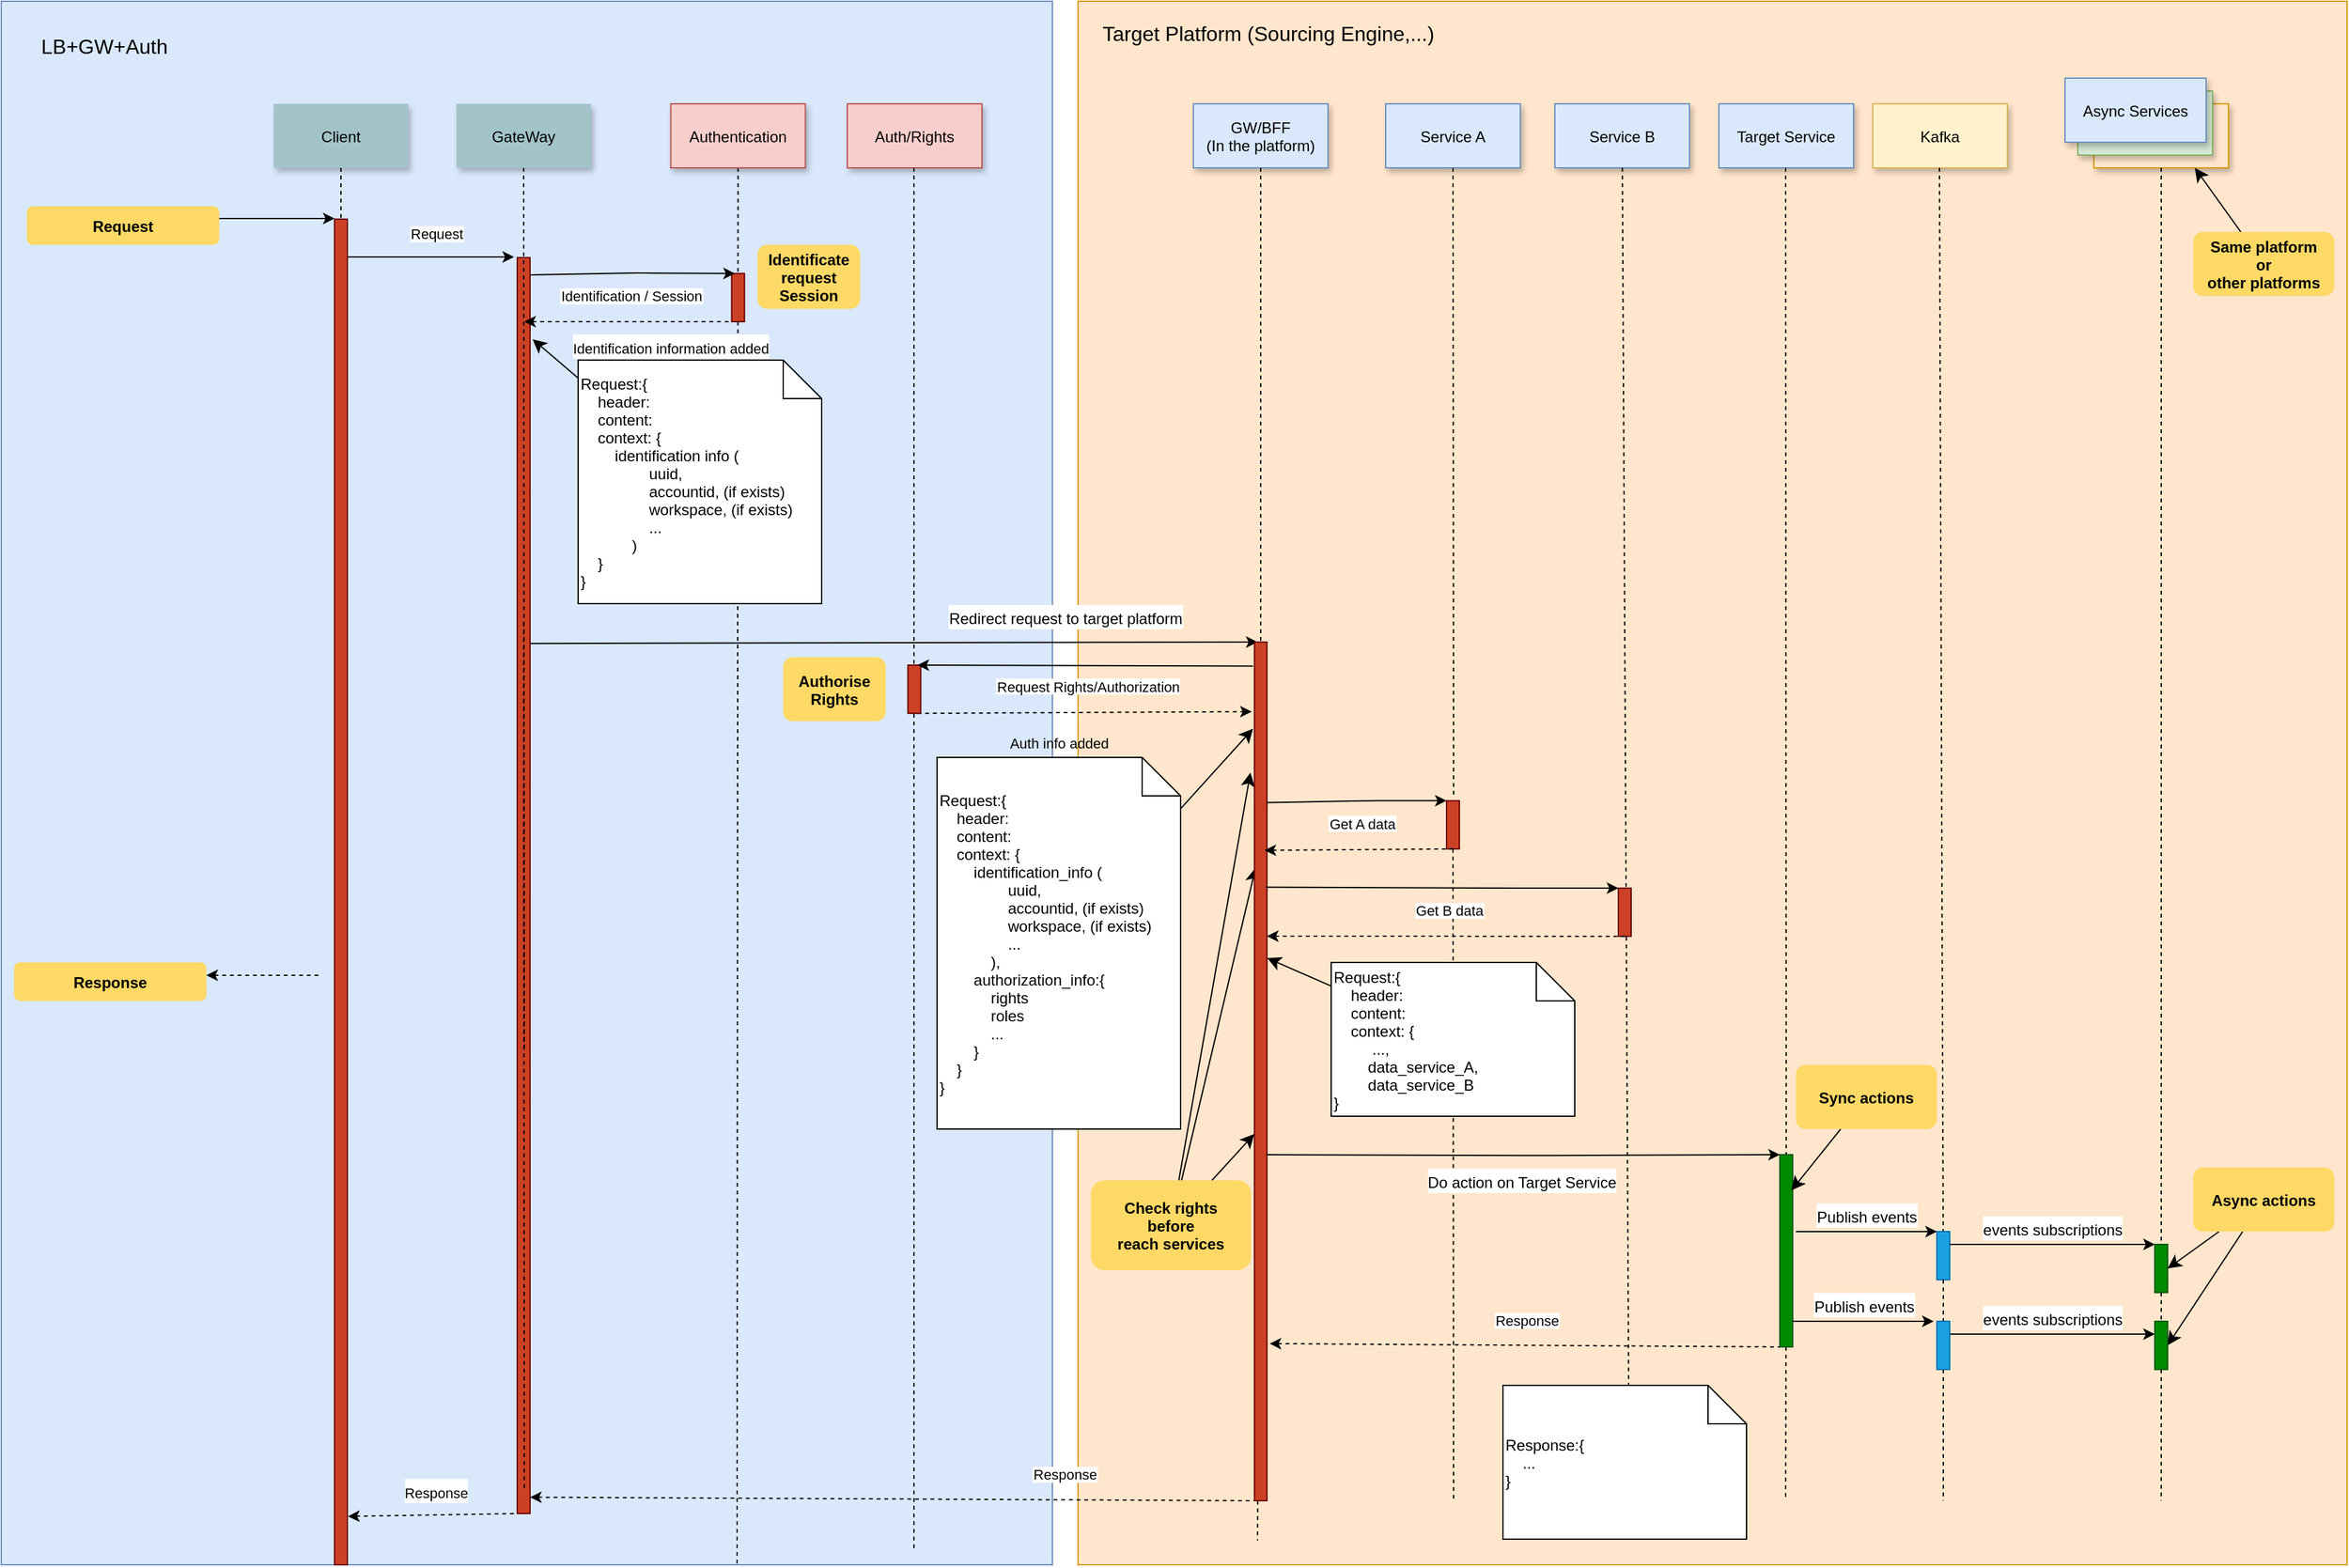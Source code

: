 <mxfile version="21.6.1" type="github" pages="2">
  <diagram name="Request Auth" id="9361dd3d-8414-5efd-6122-117bd74ce7a7">
    <mxGraphModel dx="1929" dy="1457" grid="1" gridSize="10" guides="1" tooltips="1" connect="1" arrows="1" fold="1" page="0" pageScale="1.5" pageWidth="826" pageHeight="1169" background="none" math="0" shadow="0">
      <root>
        <mxCell id="0" />
        <mxCell id="1" parent="0" />
        <mxCell id="ZABzDabRQoCFE8bYCM8C-161" value="" style="rounded=0;whiteSpace=wrap;html=1;fontSize=16;fillColor=#ffe6cc;strokeColor=#d79b00;" vertex="1" parent="1">
          <mxGeometry x="780" y="-20" width="990" height="1220" as="geometry" />
        </mxCell>
        <mxCell id="ZABzDabRQoCFE8bYCM8C-167" style="edgeStyle=none;curved=1;rounded=0;orthogonalLoop=1;jettySize=auto;html=1;entryX=0.088;entryY=0.263;entryDx=0;entryDy=0;entryPerimeter=0;fontSize=12;startSize=8;endSize=8;" edge="1" parent="1" source="ZABzDabRQoCFE8bYCM8C-127" target="ZABzDabRQoCFE8bYCM8C-107">
          <mxGeometry relative="1" as="geometry" />
        </mxCell>
        <mxCell id="ZABzDabRQoCFE8bYCM8C-129" style="edgeStyle=none;curved=1;rounded=0;orthogonalLoop=1;jettySize=auto;html=1;entryX=-0.323;entryY=0.152;entryDx=0;entryDy=0;entryPerimeter=0;fontSize=12;startSize=8;endSize=8;" edge="1" parent="1" source="ZABzDabRQoCFE8bYCM8C-127" target="ZABzDabRQoCFE8bYCM8C-107">
          <mxGeometry relative="1" as="geometry" />
        </mxCell>
        <mxCell id="ZABzDabRQoCFE8bYCM8C-163" value="" style="rounded=0;whiteSpace=wrap;html=1;fontSize=16;fillColor=#dae8fc;strokeColor=#6c8ebf;" vertex="1" parent="1">
          <mxGeometry x="-60" y="-20" width="820" height="1220" as="geometry" />
        </mxCell>
        <mxCell id="ZABzDabRQoCFE8bYCM8C-104" value="" style="edgeStyle=none;endArrow=none;dashed=1;exitX=0.5;exitY=1;exitDx=0;exitDy=0;" edge="1" parent="1">
          <mxGeometry x="614.488" y="175.0" width="100" height="100" as="geometry">
            <mxPoint x="514.784" y="110" as="sourcePoint" />
            <mxPoint x="514" y="1200" as="targetPoint" />
          </mxGeometry>
        </mxCell>
        <mxCell id="33" value="" style="edgeStyle=elbowEdgeStyle;elbow=horizontal;endArrow=none;dashed=1" parent="1" edge="1">
          <mxGeometry x="230.0" y="310" width="100" height="100" as="geometry">
            <mxPoint x="205" y="110" as="sourcePoint" />
            <mxPoint x="205" y="810" as="targetPoint" />
          </mxGeometry>
        </mxCell>
        <mxCell id="3" value="" style="edgeStyle=none;verticalLabelPosition=top;verticalAlign=bottom;labelPosition=left;align=right" parent="1" edge="1">
          <mxGeometry width="100" height="100" as="geometry">
            <mxPoint x="110" y="149.5" as="sourcePoint" />
            <mxPoint x="200" y="149.5" as="targetPoint" />
            <mxPoint x="-25" y="-29" as="offset" />
          </mxGeometry>
        </mxCell>
        <mxCell id="4" value="Client" style="shadow=1;fillColor=#A2C4C9;strokeColor=none" parent="1" vertex="1">
          <mxGeometry x="152.5" y="60" width="105" height="50" as="geometry" />
        </mxCell>
        <mxCell id="6" value="" style="fillColor=#CC4125;strokeColor=#660000" parent="1" vertex="1">
          <mxGeometry x="342.5" y="180" width="10" height="980" as="geometry" />
        </mxCell>
        <mxCell id="7" value="GateWay" style="shadow=1;fillColor=#A2C4C9;strokeColor=none" parent="1" vertex="1">
          <mxGeometry x="295" y="60" width="105" height="50" as="geometry" />
        </mxCell>
        <mxCell id="8" value="" style="edgeStyle=none;endArrow=none;dashed=1" parent="1" source="7" edge="1">
          <mxGeometry x="272.335" y="165" width="100" height="100" as="geometry">
            <mxPoint x="347.259" y="110" as="sourcePoint" />
            <mxPoint x="348" y="800" as="targetPoint" />
          </mxGeometry>
        </mxCell>
        <mxCell id="9" value="Request" style="edgeStyle=none;verticalLabelPosition=top;verticalAlign=bottom" parent="1" edge="1">
          <mxGeometry width="100" height="100" as="geometry">
            <mxPoint x="210" y="179.5" as="sourcePoint" />
            <mxPoint x="340" y="179.5" as="targetPoint" />
            <mxPoint x="5" y="-9" as="offset" />
          </mxGeometry>
        </mxCell>
        <mxCell id="11" value="" style="edgeStyle=none;verticalLabelPosition=top;verticalAlign=bottom;endArrow=none;startArrow=classic;dashed=1;entryX=0;entryY=1;entryDx=0;entryDy=0;exitX=1.05;exitY=0.964;exitDx=0;exitDy=0;exitPerimeter=0;" parent="1" edge="1" target="6" source="2">
          <mxGeometry x="220" y="172.259" width="100" height="100" as="geometry">
            <mxPoint x="210" y="259.759" as="sourcePoint" />
            <mxPoint x="340" y="259.759" as="targetPoint" />
          </mxGeometry>
        </mxCell>
        <mxCell id="ZABzDabRQoCFE8bYCM8C-115" value="&lt;font style=&quot;font-size: 11px;&quot;&gt;Response&lt;/font&gt;" style="edgeLabel;html=1;align=center;verticalAlign=middle;resizable=0;points=[];fontSize=16;" vertex="1" connectable="0" parent="11">
          <mxGeometry relative="1" as="geometry">
            <mxPoint x="2" y="-19" as="offset" />
          </mxGeometry>
        </mxCell>
        <mxCell id="12" value="" style="edgeStyle=none;verticalLabelPosition=top;verticalAlign=bottom;labelPosition=left;align=right;endArrow=none;startArrow=classic;dashed=1" parent="1" edge="1">
          <mxGeometry x="110" y="179.759" width="100" height="100" as="geometry">
            <mxPoint x="100" y="739.999" as="sourcePoint" />
            <mxPoint x="190" y="739.999" as="targetPoint" />
          </mxGeometry>
        </mxCell>
        <mxCell id="13" value="Identification / Session" style="edgeStyle=none;verticalLabelPosition=top;verticalAlign=bottom;dashed=1;startArrow=classic;startFill=1;endArrow=none;endFill=0;entryX=0;entryY=1;entryDx=0;entryDy=0;" parent="1" edge="1" target="17">
          <mxGeometry width="100" height="100" as="geometry">
            <mxPoint x="348" y="230" as="sourcePoint" />
            <mxPoint x="510" y="222" as="targetPoint" />
            <mxPoint x="3" y="-11" as="offset" />
          </mxGeometry>
        </mxCell>
        <mxCell id="15" value="Authentication" style="shadow=1;fillColor=#f8cecc;strokeColor=#b85450;" parent="1" vertex="1">
          <mxGeometry x="462.284" y="60.0" width="105" height="50" as="geometry" />
        </mxCell>
        <mxCell id="17" value="" style="fillColor=#CC4125;strokeColor=#660000" parent="1" vertex="1">
          <mxGeometry x="509.78" y="192.39" width="10" height="37.61" as="geometry" />
        </mxCell>
        <mxCell id="22" value="GW/BFF&#xa;(In the platform)" style="shadow=1;fillColor=#dae8fc;strokeColor=#6c8ebf;" parent="1" vertex="1">
          <mxGeometry x="870" y="60" width="105" height="50" as="geometry" />
        </mxCell>
        <mxCell id="23" value="" style="edgeStyle=none;endArrow=none;dashed=1" parent="1" source="ZABzDabRQoCFE8bYCM8C-107" edge="1">
          <mxGeometry x="614.488" y="175.0" width="100" height="100" as="geometry">
            <mxPoint x="674.653" y="110" as="sourcePoint" />
            <mxPoint x="920" y="1181" as="targetPoint" />
          </mxGeometry>
        </mxCell>
        <mxCell id="24" value="Service A" style="shadow=1;fillColor=#dae8fc;strokeColor=#6c8ebf;" parent="1" vertex="1">
          <mxGeometry x="1020" y="60" width="105" height="50" as="geometry" />
        </mxCell>
        <mxCell id="25" value="" style="edgeStyle=none;endArrow=none;dashed=1" parent="1" source="ZABzDabRQoCFE8bYCM8C-120" edge="1">
          <mxGeometry x="727.335" y="165" width="100" height="100" as="geometry">
            <mxPoint x="952.259" y="110" as="sourcePoint" />
            <mxPoint x="1073" y="1150" as="targetPoint" />
            <Array as="points" />
          </mxGeometry>
        </mxCell>
        <mxCell id="30" value="Service B" style="shadow=1;fillColor=#dae8fc;strokeColor=#6c8ebf;" parent="1" vertex="1">
          <mxGeometry x="1152" y="60" width="105" height="50" as="geometry" />
        </mxCell>
        <mxCell id="50" value="" style="edgeStyle=none;endArrow=none;dashed=1" parent="1" source="30" edge="1">
          <mxGeometry x="956.571" y="205" width="100" height="100" as="geometry">
            <mxPoint x="1181.736" y="150" as="sourcePoint" />
            <mxPoint x="1210" y="1150" as="targetPoint" />
          </mxGeometry>
        </mxCell>
        <mxCell id="52" value="" style="edgeStyle=none;endArrow=none;dashed=1" parent="1" edge="1">
          <mxGeometry x="376.571" y="339.697" width="100" height="100" as="geometry">
            <mxPoint x="348" y="1140" as="sourcePoint" />
            <mxPoint x="347.5" y="464.167" as="targetPoint" />
          </mxGeometry>
        </mxCell>
        <mxCell id="55" value="Kafka" style="shadow=1;fillColor=#fff2cc;strokeColor=#d6b656;" parent="1" vertex="1">
          <mxGeometry x="1400" y="60.003" width="105" height="50" as="geometry" />
        </mxCell>
        <mxCell id="64" value="Async Services" style="shadow=1;fillColor=#ffe6cc;strokeColor=#d79b00;" parent="1" vertex="1">
          <mxGeometry x="1572.5" y="60" width="105" height="50" as="geometry" />
        </mxCell>
        <mxCell id="65" value="" style="edgeStyle=none;endArrow=none;dashed=1" parent="1" source="ZABzDabRQoCFE8bYCM8C-155" edge="1">
          <mxGeometry x="1174.071" y="210" width="100" height="100" as="geometry">
            <mxPoint x="1372.5" y="115" as="sourcePoint" />
            <mxPoint x="1625" y="1150" as="targetPoint" />
          </mxGeometry>
        </mxCell>
        <mxCell id="71" value="Request" style="rounded=1;fontStyle=1;fillColor=#FFD966;strokeColor=none" parent="1" vertex="1">
          <mxGeometry x="-40" y="140" width="150" height="30" as="geometry" />
        </mxCell>
        <mxCell id="ZABzDabRQoCFE8bYCM8C-89" value="Async Services" style="shadow=1;fillColor=#d5e8d4;strokeColor=#82b366;" vertex="1" parent="1">
          <mxGeometry x="1560" y="50" width="105" height="50" as="geometry" />
        </mxCell>
        <mxCell id="ZABzDabRQoCFE8bYCM8C-90" value="Async Services" style="shadow=1;fillColor=#dae8fc;strokeColor=#6c8ebf;" vertex="1" parent="1">
          <mxGeometry x="1550" y="40" width="110" height="50" as="geometry" />
        </mxCell>
        <mxCell id="ZABzDabRQoCFE8bYCM8C-91" value="" style="edgeStyle=none;verticalLabelPosition=top;verticalAlign=bottom;entryX=0.25;entryY=0;entryDx=0;entryDy=0;" edge="1" parent="1" target="17">
          <mxGeometry width="100" height="100" as="geometry">
            <mxPoint x="352.5" y="193.5" as="sourcePoint" />
            <mxPoint x="509.78" y="181.39" as="targetPoint" />
            <mxPoint x="18" y="-23" as="offset" />
            <Array as="points">
              <mxPoint x="430" y="192" />
            </Array>
          </mxGeometry>
        </mxCell>
        <mxCell id="ZABzDabRQoCFE8bYCM8C-94" style="edgeStyle=none;curved=1;rounded=0;orthogonalLoop=1;jettySize=auto;html=1;entryX=1.2;entryY=0.065;entryDx=0;entryDy=0;fontSize=12;startSize=8;endSize=8;entryPerimeter=0;" edge="1" parent="1" source="ZABzDabRQoCFE8bYCM8C-93" target="6">
          <mxGeometry relative="1" as="geometry">
            <Array as="points" />
          </mxGeometry>
        </mxCell>
        <mxCell id="ZABzDabRQoCFE8bYCM8C-95" value="&lt;font style=&quot;font-size: 11px;&quot;&gt;Identification information added&lt;/font&gt;" style="edgeLabel;html=1;align=center;verticalAlign=middle;resizable=0;points=[];fontSize=16;" vertex="1" connectable="0" parent="ZABzDabRQoCFE8bYCM8C-94">
          <mxGeometry x="0.003" y="-1" relative="1" as="geometry">
            <mxPoint x="89" y="-9" as="offset" />
          </mxGeometry>
        </mxCell>
        <mxCell id="ZABzDabRQoCFE8bYCM8C-97" value="Target Service" style="shadow=1;fillColor=#dae8fc;strokeColor=#6c8ebf;" vertex="1" parent="1">
          <mxGeometry x="1280" y="60" width="105" height="50" as="geometry" />
        </mxCell>
        <mxCell id="ZABzDabRQoCFE8bYCM8C-98" value="Response" style="rounded=1;fontStyle=1;fillColor=#FFD966;strokeColor=none" vertex="1" parent="1">
          <mxGeometry x="-50" y="730" width="150" height="30" as="geometry" />
        </mxCell>
        <mxCell id="2" value="" style="fillColor=#CC4125;strokeColor=#660000" parent="1" vertex="1">
          <mxGeometry x="200" y="150" width="10" height="1050" as="geometry" />
        </mxCell>
        <mxCell id="ZABzDabRQoCFE8bYCM8C-100" value="Auth/Rights" style="shadow=1;fillColor=#f8cecc;strokeColor=#b85450;" vertex="1" parent="1">
          <mxGeometry x="600.004" y="60.0" width="105" height="50" as="geometry" />
        </mxCell>
        <mxCell id="ZABzDabRQoCFE8bYCM8C-101" value="" style="edgeStyle=none;endArrow=none;dashed=1" edge="1" parent="1" source="ZABzDabRQoCFE8bYCM8C-132">
          <mxGeometry x="727.335" y="165" width="100" height="100" as="geometry">
            <mxPoint x="1332" y="110" as="sourcePoint" />
            <mxPoint x="1332" y="1150" as="targetPoint" />
            <Array as="points" />
          </mxGeometry>
        </mxCell>
        <mxCell id="ZABzDabRQoCFE8bYCM8C-102" value="" style="edgeStyle=none;endArrow=none;dashed=1" edge="1" parent="1" source="ZABzDabRQoCFE8bYCM8C-153">
          <mxGeometry x="727.335" y="165" width="100" height="100" as="geometry">
            <mxPoint x="1452" y="110" as="sourcePoint" />
            <mxPoint x="1455" y="1150" as="targetPoint" />
            <Array as="points" />
          </mxGeometry>
        </mxCell>
        <mxCell id="ZABzDabRQoCFE8bYCM8C-103" value="" style="edgeStyle=none;endArrow=none;dashed=1" edge="1" parent="1">
          <mxGeometry x="614.488" y="175.0" width="100" height="100" as="geometry">
            <mxPoint x="652" y="110" as="sourcePoint" />
            <mxPoint x="652" y="1190" as="targetPoint" />
          </mxGeometry>
        </mxCell>
        <mxCell id="ZABzDabRQoCFE8bYCM8C-93" value="Request:{&#xa;    header:&#xa;    content:&#xa;    context: {&#xa;        identification info (&#xa;                uuid,&#xa;                accountid, (if exists)&#xa;                workspace, (if exists)&#xa;                ...&#xa;            )&#xa;    }     &#xa;} " style="shape=note;align=left" vertex="1" parent="1">
          <mxGeometry x="390" y="260" width="190" height="190" as="geometry" />
        </mxCell>
        <mxCell id="ZABzDabRQoCFE8bYCM8C-106" value="Response" style="edgeStyle=none;verticalLabelPosition=top;verticalAlign=bottom;dashed=1;startArrow=classic;startFill=1;endArrow=none;endFill=0;entryX=0;entryY=1;entryDx=0;entryDy=0;exitX=1;exitY=0.987;exitDx=0;exitDy=0;exitPerimeter=0;" edge="1" parent="1" target="ZABzDabRQoCFE8bYCM8C-107" source="6">
          <mxGeometry width="100" height="100" as="geometry">
            <mxPoint x="353" y="700" as="sourcePoint" />
            <mxPoint x="510.5" y="509.61" as="targetPoint" />
            <mxPoint x="135" y="-10" as="offset" />
          </mxGeometry>
        </mxCell>
        <mxCell id="ZABzDabRQoCFE8bYCM8C-108" value="" style="edgeStyle=none;verticalLabelPosition=top;verticalAlign=bottom;entryX=0.25;entryY=0;entryDx=0;entryDy=0;" edge="1" parent="1" target="ZABzDabRQoCFE8bYCM8C-107">
          <mxGeometry width="100" height="100" as="geometry">
            <mxPoint x="353" y="481.11" as="sourcePoint" />
            <mxPoint x="510.28" y="469.0" as="targetPoint" />
            <mxPoint x="18" y="-23" as="offset" />
          </mxGeometry>
        </mxCell>
        <mxCell id="ZABzDabRQoCFE8bYCM8C-114" value="&lt;font style=&quot;font-size: 12px;&quot;&gt;Redirect request to target platform&lt;/font&gt;" style="edgeLabel;html=1;align=center;verticalAlign=middle;resizable=0;points=[];fontSize=16;" vertex="1" connectable="0" parent="ZABzDabRQoCFE8bYCM8C-108">
          <mxGeometry relative="1" as="geometry">
            <mxPoint x="133" y="-21" as="offset" />
          </mxGeometry>
        </mxCell>
        <mxCell id="ZABzDabRQoCFE8bYCM8C-109" value="" style="edgeStyle=none;endArrow=none;dashed=1" edge="1" parent="1" source="22" target="ZABzDabRQoCFE8bYCM8C-107">
          <mxGeometry x="614.488" y="175.0" width="100" height="100" as="geometry">
            <mxPoint x="923" y="110" as="sourcePoint" />
            <mxPoint x="923" y="800" as="targetPoint" />
          </mxGeometry>
        </mxCell>
        <mxCell id="ZABzDabRQoCFE8bYCM8C-107" value="" style="fillColor=#CC4125;strokeColor=#660000" vertex="1" parent="1">
          <mxGeometry x="917.64" y="480" width="9.72" height="670" as="geometry" />
        </mxCell>
        <mxCell id="ZABzDabRQoCFE8bYCM8C-110" value="Request Rights/Authorization" style="edgeStyle=none;verticalLabelPosition=top;verticalAlign=bottom;dashed=1;startArrow=none;startFill=0;endArrow=classic;endFill=1;exitX=0.75;exitY=1;exitDx=0;exitDy=0;entryX=-0.22;entryY=0.081;entryDx=0;entryDy=0;entryPerimeter=0;" edge="1" parent="1" target="ZABzDabRQoCFE8bYCM8C-107" source="ZABzDabRQoCFE8bYCM8C-111">
          <mxGeometry width="100" height="100" as="geometry">
            <mxPoint x="917.64" y="533.0" as="sourcePoint" />
            <mxPoint x="910" y="540" as="targetPoint" />
            <mxPoint x="3" y="-11" as="offset" />
          </mxGeometry>
        </mxCell>
        <mxCell id="ZABzDabRQoCFE8bYCM8C-111" value="" style="fillColor=#CC4125;strokeColor=#660000" vertex="1" parent="1">
          <mxGeometry x="647.28" y="498" width="10" height="37.61" as="geometry" />
        </mxCell>
        <mxCell id="ZABzDabRQoCFE8bYCM8C-112" value="" style="edgeStyle=none;verticalLabelPosition=top;verticalAlign=bottom;exitX=-0.117;exitY=0.028;exitDx=0;exitDy=0;exitPerimeter=0;entryX=0.75;entryY=0;entryDx=0;entryDy=0;" edge="1" parent="1" target="ZABzDabRQoCFE8bYCM8C-111" source="ZABzDabRQoCFE8bYCM8C-107">
          <mxGeometry width="100" height="100" as="geometry">
            <mxPoint x="490" y="499.11" as="sourcePoint" />
            <mxPoint x="690" y="500" as="targetPoint" />
            <mxPoint x="18" y="-23" as="offset" />
          </mxGeometry>
        </mxCell>
        <mxCell id="ZABzDabRQoCFE8bYCM8C-118" style="edgeStyle=none;curved=1;rounded=0;orthogonalLoop=1;jettySize=auto;html=1;entryX=-0.117;entryY=0.101;entryDx=0;entryDy=0;fontSize=12;startSize=8;endSize=8;entryPerimeter=0;" edge="1" parent="1" source="ZABzDabRQoCFE8bYCM8C-113" target="ZABzDabRQoCFE8bYCM8C-107">
          <mxGeometry relative="1" as="geometry" />
        </mxCell>
        <mxCell id="ZABzDabRQoCFE8bYCM8C-113" value="Request:{&#xa;    header:&#xa;    content:&#xa;    context: {&#xa;        identification_info (&#xa;                uuid,&#xa;                accountid, (if exists)&#xa;                workspace, (if exists)&#xa;                ...&#xa;            ),&#xa;        authorization_info:{ &#xa;            rights&#xa;            roles&#xa;            ...&#xa;        }&#xa;    }     &#xa;} " style="shape=note;align=left" vertex="1" parent="1">
          <mxGeometry x="670" y="570" width="190" height="290" as="geometry" />
        </mxCell>
        <mxCell id="ZABzDabRQoCFE8bYCM8C-116" value="Identificate&#xa;request&#xa;Session" style="rounded=1;fontStyle=1;fillColor=#FFD966;strokeColor=none" vertex="1" parent="1">
          <mxGeometry x="530" y="170" width="80" height="50" as="geometry" />
        </mxCell>
        <mxCell id="ZABzDabRQoCFE8bYCM8C-117" value="Authorise&#xa;Rights" style="rounded=1;fontStyle=1;fillColor=#FFD966;strokeColor=none" vertex="1" parent="1">
          <mxGeometry x="550" y="491.81" width="80" height="50" as="geometry" />
        </mxCell>
        <mxCell id="ZABzDabRQoCFE8bYCM8C-119" value="&lt;font style=&quot;font-size: 11px;&quot;&gt;Auth info added&lt;/font&gt;" style="text;html=1;align=center;verticalAlign=middle;resizable=0;points=[];autosize=1;strokeColor=none;fillColor=none;fontSize=16;" vertex="1" parent="1">
          <mxGeometry x="715" y="541.81" width="100" height="30" as="geometry" />
        </mxCell>
        <mxCell id="ZABzDabRQoCFE8bYCM8C-120" value="" style="fillColor=#CC4125;strokeColor=#660000" vertex="1" parent="1">
          <mxGeometry x="1067.5" y="603.81" width="10" height="37.61" as="geometry" />
        </mxCell>
        <mxCell id="ZABzDabRQoCFE8bYCM8C-122" value="" style="edgeStyle=none;verticalLabelPosition=top;verticalAlign=bottom;entryX=0;entryY=0;entryDx=0;entryDy=0;" edge="1" parent="1" target="ZABzDabRQoCFE8bYCM8C-120">
          <mxGeometry width="100" height="100" as="geometry">
            <mxPoint x="927.36" y="605.31" as="sourcePoint" />
            <mxPoint x="1086.86" y="603.81" as="targetPoint" />
            <mxPoint x="18" y="-23" as="offset" />
            <Array as="points">
              <mxPoint x="1004.86" y="603.81" />
            </Array>
          </mxGeometry>
        </mxCell>
        <mxCell id="ZABzDabRQoCFE8bYCM8C-123" value="Get A data" style="edgeStyle=none;verticalLabelPosition=top;verticalAlign=bottom;dashed=1;startArrow=classic;startFill=1;endArrow=none;endFill=0;entryX=0.5;entryY=1;entryDx=0;entryDy=0;exitX=0.809;exitY=0.15;exitDx=0;exitDy=0;exitPerimeter=0;" edge="1" parent="1" target="ZABzDabRQoCFE8bYCM8C-120">
          <mxGeometry width="100" height="100" as="geometry">
            <mxPoint x="925.503" y="642.5" as="sourcePoint" />
            <mxPoint x="1162" y="482" as="targetPoint" />
            <mxPoint x="3" y="-11" as="offset" />
          </mxGeometry>
        </mxCell>
        <mxCell id="ZABzDabRQoCFE8bYCM8C-124" value="" style="fillColor=#CC4125;strokeColor=#660000" vertex="1" parent="1">
          <mxGeometry x="1201.5" y="672" width="10" height="37.61" as="geometry" />
        </mxCell>
        <mxCell id="ZABzDabRQoCFE8bYCM8C-125" value="" style="edgeStyle=none;verticalLabelPosition=top;verticalAlign=bottom;entryX=0;entryY=0;entryDx=0;entryDy=0;exitX=0.912;exitY=0.193;exitDx=0;exitDy=0;exitPerimeter=0;" edge="1" parent="1" target="ZABzDabRQoCFE8bYCM8C-124">
          <mxGeometry width="100" height="100" as="geometry">
            <mxPoint x="926.505" y="671.31" as="sourcePoint" />
            <mxPoint x="1220.86" y="672" as="targetPoint" />
            <mxPoint x="18" y="-23" as="offset" />
            <Array as="points">
              <mxPoint x="1138.86" y="672" />
            </Array>
          </mxGeometry>
        </mxCell>
        <mxCell id="ZABzDabRQoCFE8bYCM8C-126" value="Get B data" style="edgeStyle=none;verticalLabelPosition=top;verticalAlign=bottom;dashed=1;startArrow=classic;startFill=1;endArrow=none;endFill=0;entryX=0.5;entryY=1;entryDx=0;entryDy=0;exitX=1;exitY=0.25;exitDx=0;exitDy=0;" edge="1" parent="1" target="ZABzDabRQoCFE8bYCM8C-124">
          <mxGeometry width="100" height="100" as="geometry">
            <mxPoint x="927.36" y="709.5" as="sourcePoint" />
            <mxPoint x="1296" y="550.19" as="targetPoint" />
            <mxPoint x="3" y="-11" as="offset" />
          </mxGeometry>
        </mxCell>
        <mxCell id="ZABzDabRQoCFE8bYCM8C-128" value="" style="edgeStyle=none;endArrow=none;dashed=1;" edge="1" parent="1" source="24">
          <mxGeometry x="727.335" y="165" width="100" height="100" as="geometry">
            <mxPoint x="1073" y="110" as="sourcePoint" />
            <mxPoint x="1073" y="600" as="targetPoint" />
            <Array as="points" />
          </mxGeometry>
        </mxCell>
        <mxCell id="ZABzDabRQoCFE8bYCM8C-169" style="edgeStyle=none;curved=1;rounded=0;orthogonalLoop=1;jettySize=auto;html=1;entryX=-0.014;entryY=0.573;entryDx=0;entryDy=0;entryPerimeter=0;fontSize=12;startSize=8;endSize=8;" edge="1" parent="1" source="ZABzDabRQoCFE8bYCM8C-127" target="ZABzDabRQoCFE8bYCM8C-107">
          <mxGeometry relative="1" as="geometry" />
        </mxCell>
        <mxCell id="ZABzDabRQoCFE8bYCM8C-127" value="Check rights&#xa;before&#xa;reach services" style="rounded=1;fontStyle=1;fillColor=#FFD966;strokeColor=none" vertex="1" parent="1">
          <mxGeometry x="790" y="900" width="125" height="70" as="geometry" />
        </mxCell>
        <mxCell id="ZABzDabRQoCFE8bYCM8C-131" style="edgeStyle=none;curved=1;rounded=0;orthogonalLoop=1;jettySize=auto;html=1;entryX=1.014;entryY=0.368;entryDx=0;entryDy=0;entryPerimeter=0;fontSize=12;startSize=8;endSize=8;" edge="1" parent="1" source="ZABzDabRQoCFE8bYCM8C-130" target="ZABzDabRQoCFE8bYCM8C-107">
          <mxGeometry relative="1" as="geometry" />
        </mxCell>
        <mxCell id="ZABzDabRQoCFE8bYCM8C-130" value="Request:{&#xa;    header:&#xa;    content:&#xa;    context: {&#xa;         ..., &#xa;        data_service_A, &#xa;        data_service_B  &#xa;} " style="shape=note;align=left" vertex="1" parent="1">
          <mxGeometry x="977.5" y="730" width="190" height="120" as="geometry" />
        </mxCell>
        <mxCell id="ZABzDabRQoCFE8bYCM8C-133" value="" style="edgeStyle=none;endArrow=none;dashed=1" edge="1" parent="1" target="ZABzDabRQoCFE8bYCM8C-132">
          <mxGeometry x="727.335" y="165" width="100" height="100" as="geometry">
            <mxPoint x="1332" y="110" as="sourcePoint" />
            <mxPoint x="1332" y="1150" as="targetPoint" />
            <Array as="points" />
          </mxGeometry>
        </mxCell>
        <mxCell id="ZABzDabRQoCFE8bYCM8C-132" value="" style="fillColor=#008a00;strokeColor=#005700;fontColor=#ffffff;" vertex="1" parent="1">
          <mxGeometry x="1327.5" y="880" width="10" height="150" as="geometry" />
        </mxCell>
        <mxCell id="ZABzDabRQoCFE8bYCM8C-135" value="" style="edgeStyle=none;verticalLabelPosition=top;verticalAlign=bottom;entryX=0;entryY=0;entryDx=0;entryDy=0;exitX=0.912;exitY=0.193;exitDx=0;exitDy=0;exitPerimeter=0;" edge="1" parent="1" target="ZABzDabRQoCFE8bYCM8C-132">
          <mxGeometry width="100" height="100" as="geometry">
            <mxPoint x="927.365" y="880" as="sourcePoint" />
            <mxPoint x="1202.86" y="880.69" as="targetPoint" />
            <mxPoint x="18" y="-23" as="offset" />
            <Array as="points">
              <mxPoint x="1139.72" y="880.69" />
            </Array>
          </mxGeometry>
        </mxCell>
        <mxCell id="ZABzDabRQoCFE8bYCM8C-137" value="&lt;font style=&quot;font-size: 12px;&quot;&gt;Do action on Target Service&lt;/font&gt;" style="edgeLabel;html=1;align=center;verticalAlign=middle;resizable=0;points=[];fontSize=16;" vertex="1" connectable="0" parent="ZABzDabRQoCFE8bYCM8C-135">
          <mxGeometry relative="1" as="geometry">
            <mxPoint x="-2" y="19" as="offset" />
          </mxGeometry>
        </mxCell>
        <mxCell id="ZABzDabRQoCFE8bYCM8C-136" value="Response" style="edgeStyle=none;verticalLabelPosition=top;verticalAlign=bottom;dashed=1;startArrow=classic;startFill=1;endArrow=none;endFill=0;entryX=0;entryY=1;entryDx=0;entryDy=0;exitX=1.22;exitY=0.817;exitDx=0;exitDy=0;exitPerimeter=0;" edge="1" parent="1" source="ZABzDabRQoCFE8bYCM8C-107" target="ZABzDabRQoCFE8bYCM8C-132">
          <mxGeometry width="100" height="100" as="geometry">
            <mxPoint x="937.36" y="719.5" as="sourcePoint" />
            <mxPoint x="1217" y="720" as="targetPoint" />
            <mxPoint x="2" y="-10" as="offset" />
          </mxGeometry>
        </mxCell>
        <mxCell id="ZABzDabRQoCFE8bYCM8C-138" value="" style="edgeStyle=none;verticalLabelPosition=top;verticalAlign=bottom;entryX=0;entryY=0;entryDx=0;entryDy=0;" edge="1" parent="1" target="ZABzDabRQoCFE8bYCM8C-140">
          <mxGeometry width="100" height="100" as="geometry">
            <mxPoint x="1340" y="940" as="sourcePoint" />
            <mxPoint x="1460" y="948" as="targetPoint" />
            <mxPoint x="18" y="-23" as="offset" />
            <Array as="points" />
          </mxGeometry>
        </mxCell>
        <mxCell id="ZABzDabRQoCFE8bYCM8C-142" value="&lt;font style=&quot;font-size: 12px;&quot;&gt;Publish events&lt;/font&gt;" style="edgeLabel;html=1;align=center;verticalAlign=middle;resizable=0;points=[];fontSize=16;" vertex="1" connectable="0" parent="ZABzDabRQoCFE8bYCM8C-138">
          <mxGeometry relative="1" as="geometry">
            <mxPoint y="-13" as="offset" />
          </mxGeometry>
        </mxCell>
        <mxCell id="ZABzDabRQoCFE8bYCM8C-141" value="" style="edgeStyle=none;endArrow=none;dashed=1" edge="1" parent="1" target="ZABzDabRQoCFE8bYCM8C-140">
          <mxGeometry x="727.335" y="165" width="100" height="100" as="geometry">
            <mxPoint x="1452" y="110" as="sourcePoint" />
            <mxPoint x="1460" y="1150" as="targetPoint" />
            <Array as="points" />
          </mxGeometry>
        </mxCell>
        <mxCell id="ZABzDabRQoCFE8bYCM8C-140" value="" style="fillColor=#1ba1e2;strokeColor=#006EAF;fontColor=#ffffff;" vertex="1" parent="1">
          <mxGeometry x="1450" y="940" width="10" height="37.61" as="geometry" />
        </mxCell>
        <mxCell id="ZABzDabRQoCFE8bYCM8C-143" value="" style="edgeStyle=none;verticalLabelPosition=top;verticalAlign=bottom;" edge="1" parent="1">
          <mxGeometry width="100" height="100" as="geometry">
            <mxPoint x="1460" y="950" as="sourcePoint" />
            <mxPoint x="1620" y="950" as="targetPoint" />
            <mxPoint x="18" y="-23" as="offset" />
            <Array as="points" />
          </mxGeometry>
        </mxCell>
        <mxCell id="ZABzDabRQoCFE8bYCM8C-144" value="&lt;span style=&quot;font-size: 12px;&quot;&gt;events subscriptions&lt;/span&gt;" style="edgeLabel;html=1;align=center;verticalAlign=middle;resizable=0;points=[];fontSize=16;" vertex="1" connectable="0" parent="ZABzDabRQoCFE8bYCM8C-143">
          <mxGeometry relative="1" as="geometry">
            <mxPoint y="-13" as="offset" />
          </mxGeometry>
        </mxCell>
        <mxCell id="ZABzDabRQoCFE8bYCM8C-146" value="" style="edgeStyle=none;endArrow=none;dashed=1" edge="1" parent="1" source="64" target="ZABzDabRQoCFE8bYCM8C-145">
          <mxGeometry x="1174.071" y="210" width="100" height="100" as="geometry">
            <mxPoint x="1625" y="110" as="sourcePoint" />
            <mxPoint x="1620" y="1140" as="targetPoint" />
          </mxGeometry>
        </mxCell>
        <mxCell id="ZABzDabRQoCFE8bYCM8C-145" value="" style="fillColor=#008a00;strokeColor=#005700;fontColor=#ffffff;" vertex="1" parent="1">
          <mxGeometry x="1620" y="950" width="10" height="37.61" as="geometry" />
        </mxCell>
        <mxCell id="ZABzDabRQoCFE8bYCM8C-148" style="edgeStyle=none;curved=1;rounded=0;orthogonalLoop=1;jettySize=auto;html=1;entryX=1;entryY=0.5;entryDx=0;entryDy=0;fontSize=12;startSize=8;endSize=8;" edge="1" parent="1" source="ZABzDabRQoCFE8bYCM8C-147" target="ZABzDabRQoCFE8bYCM8C-145">
          <mxGeometry relative="1" as="geometry" />
        </mxCell>
        <mxCell id="ZABzDabRQoCFE8bYCM8C-159" style="edgeStyle=none;curved=1;rounded=0;orthogonalLoop=1;jettySize=auto;html=1;entryX=1;entryY=0.5;entryDx=0;entryDy=0;fontSize=12;startSize=8;endSize=8;" edge="1" parent="1" source="ZABzDabRQoCFE8bYCM8C-147" target="ZABzDabRQoCFE8bYCM8C-155">
          <mxGeometry relative="1" as="geometry" />
        </mxCell>
        <mxCell id="ZABzDabRQoCFE8bYCM8C-147" value="Async actions" style="rounded=1;fontStyle=1;fillColor=#FFD966;strokeColor=none" vertex="1" parent="1">
          <mxGeometry x="1650" y="890" width="110" height="50" as="geometry" />
        </mxCell>
        <mxCell id="ZABzDabRQoCFE8bYCM8C-150" style="edgeStyle=none;curved=1;rounded=0;orthogonalLoop=1;jettySize=auto;html=1;entryX=0.9;entryY=0.186;entryDx=0;entryDy=0;entryPerimeter=0;fontSize=12;startSize=8;endSize=8;" edge="1" parent="1" source="ZABzDabRQoCFE8bYCM8C-149" target="ZABzDabRQoCFE8bYCM8C-132">
          <mxGeometry relative="1" as="geometry" />
        </mxCell>
        <mxCell id="ZABzDabRQoCFE8bYCM8C-149" value="Sync actions" style="rounded=1;fontStyle=1;fillColor=#FFD966;strokeColor=none" vertex="1" parent="1">
          <mxGeometry x="1340" y="810" width="110" height="50" as="geometry" />
        </mxCell>
        <mxCell id="ZABzDabRQoCFE8bYCM8C-151" value="" style="edgeStyle=none;verticalLabelPosition=top;verticalAlign=bottom;" edge="1" parent="1">
          <mxGeometry width="100" height="100" as="geometry">
            <mxPoint x="1460" y="1020" as="sourcePoint" />
            <mxPoint x="1620" y="1020" as="targetPoint" />
            <mxPoint x="18" y="-23" as="offset" />
            <Array as="points" />
          </mxGeometry>
        </mxCell>
        <mxCell id="ZABzDabRQoCFE8bYCM8C-152" value="&lt;font style=&quot;font-size: 12px;&quot;&gt;events subscriptions&lt;/font&gt;" style="edgeLabel;html=1;align=center;verticalAlign=middle;resizable=0;points=[];fontSize=16;" vertex="1" connectable="0" parent="ZABzDabRQoCFE8bYCM8C-151">
          <mxGeometry relative="1" as="geometry">
            <mxPoint y="-13" as="offset" />
          </mxGeometry>
        </mxCell>
        <mxCell id="ZABzDabRQoCFE8bYCM8C-154" value="" style="edgeStyle=none;endArrow=none;dashed=1" edge="1" parent="1" source="ZABzDabRQoCFE8bYCM8C-140" target="ZABzDabRQoCFE8bYCM8C-153">
          <mxGeometry x="727.335" y="165" width="100" height="100" as="geometry">
            <mxPoint x="1455" y="978" as="sourcePoint" />
            <mxPoint x="1455" y="1150" as="targetPoint" />
            <Array as="points" />
          </mxGeometry>
        </mxCell>
        <mxCell id="ZABzDabRQoCFE8bYCM8C-153" value="" style="fillColor=#1ba1e2;strokeColor=#006EAF;fontColor=#ffffff;" vertex="1" parent="1">
          <mxGeometry x="1450" y="1010" width="10" height="37.61" as="geometry" />
        </mxCell>
        <mxCell id="ZABzDabRQoCFE8bYCM8C-156" value="" style="edgeStyle=none;endArrow=none;dashed=1" edge="1" parent="1" source="ZABzDabRQoCFE8bYCM8C-145" target="ZABzDabRQoCFE8bYCM8C-155">
          <mxGeometry x="1174.071" y="210" width="100" height="100" as="geometry">
            <mxPoint x="1625" y="988" as="sourcePoint" />
            <mxPoint x="1625" y="1150" as="targetPoint" />
          </mxGeometry>
        </mxCell>
        <mxCell id="ZABzDabRQoCFE8bYCM8C-155" value="" style="fillColor=#008a00;strokeColor=#005700;fontColor=#ffffff;" vertex="1" parent="1">
          <mxGeometry x="1620" y="1010" width="10" height="37.61" as="geometry" />
        </mxCell>
        <mxCell id="ZABzDabRQoCFE8bYCM8C-157" value="" style="edgeStyle=none;verticalLabelPosition=top;verticalAlign=bottom;entryX=0;entryY=0;entryDx=0;entryDy=0;" edge="1" parent="1">
          <mxGeometry width="100" height="100" as="geometry">
            <mxPoint x="1337.5" y="1010" as="sourcePoint" />
            <mxPoint x="1447.5" y="1010" as="targetPoint" />
            <mxPoint x="18" y="-23" as="offset" />
            <Array as="points" />
          </mxGeometry>
        </mxCell>
        <mxCell id="ZABzDabRQoCFE8bYCM8C-158" value="&lt;font style=&quot;font-size: 12px;&quot;&gt;Publish events&lt;/font&gt;" style="edgeLabel;html=1;align=center;verticalAlign=middle;resizable=0;points=[];fontSize=16;" vertex="1" connectable="0" parent="ZABzDabRQoCFE8bYCM8C-157">
          <mxGeometry relative="1" as="geometry">
            <mxPoint y="-13" as="offset" />
          </mxGeometry>
        </mxCell>
        <mxCell id="ZABzDabRQoCFE8bYCM8C-160" value="Response:{&#xa;    ... &#xa;} " style="shape=note;align=left" vertex="1" parent="1">
          <mxGeometry x="1111.5" y="1060" width="190" height="120" as="geometry" />
        </mxCell>
        <mxCell id="ZABzDabRQoCFE8bYCM8C-162" value="Target Platform (Sourcing Engine,...)" style="text;html=1;align=center;verticalAlign=middle;resizable=0;points=[];autosize=1;strokeColor=none;fillColor=none;fontSize=16;" vertex="1" parent="1">
          <mxGeometry x="787.5" y="-10" width="280" height="30" as="geometry" />
        </mxCell>
        <mxCell id="ZABzDabRQoCFE8bYCM8C-164" value="LB+GW+Auth" style="text;html=1;align=center;verticalAlign=middle;resizable=0;points=[];autosize=1;strokeColor=none;fillColor=none;fontSize=16;" vertex="1" parent="1">
          <mxGeometry x="-40" width="120" height="30" as="geometry" />
        </mxCell>
        <mxCell id="ZABzDabRQoCFE8bYCM8C-166" style="edgeStyle=none;curved=1;rounded=0;orthogonalLoop=1;jettySize=auto;html=1;entryX=0.75;entryY=1;entryDx=0;entryDy=0;fontSize=12;startSize=8;endSize=8;" edge="1" parent="1" source="ZABzDabRQoCFE8bYCM8C-165" target="64">
          <mxGeometry relative="1" as="geometry" />
        </mxCell>
        <mxCell id="ZABzDabRQoCFE8bYCM8C-165" value="Same platform&#xa;or&#xa;other platforms" style="rounded=1;fontStyle=1;fillColor=#FFD966;strokeColor=none" vertex="1" parent="1">
          <mxGeometry x="1650" y="160" width="110" height="50" as="geometry" />
        </mxCell>
      </root>
    </mxGraphModel>
  </diagram>
  <diagram name="Discarded" id="Q57sF-amWRVs1Umb_zco">
    <mxGraphModel dx="1929" dy="1457" grid="1" gridSize="10" guides="1" tooltips="1" connect="1" arrows="1" fold="1" page="0" pageScale="1.5" pageWidth="826" pageHeight="1169" background="none" math="0" shadow="0">
      <root>
        <mxCell id="36wpAlq7-YLb4W76ybnT-0" />
        <mxCell id="36wpAlq7-YLb4W76ybnT-1" parent="36wpAlq7-YLb4W76ybnT-0" />
        <mxCell id="36wpAlq7-YLb4W76ybnT-2" value="" style="rounded=0;whiteSpace=wrap;html=1;fontSize=16;fillColor=#ffe6cc;strokeColor=#d79b00;" vertex="1" parent="36wpAlq7-YLb4W76ybnT-1">
          <mxGeometry x="780" y="-20" width="990" height="1220" as="geometry" />
        </mxCell>
        <mxCell id="36wpAlq7-YLb4W76ybnT-3" style="edgeStyle=none;curved=1;rounded=0;orthogonalLoop=1;jettySize=auto;html=1;entryX=0.037;entryY=0.159;entryDx=0;entryDy=0;entryPerimeter=0;fontSize=12;startSize=8;endSize=8;" edge="1" parent="36wpAlq7-YLb4W76ybnT-1" source="36wpAlq7-YLb4W76ybnT-65" target="36wpAlq7-YLb4W76ybnT-48">
          <mxGeometry relative="1" as="geometry" />
        </mxCell>
        <mxCell id="36wpAlq7-YLb4W76ybnT-4" style="edgeStyle=none;curved=1;rounded=0;orthogonalLoop=1;jettySize=auto;html=1;fontSize=12;startSize=8;endSize=8;entryX=0.037;entryY=0.036;entryDx=0;entryDy=0;entryPerimeter=0;" edge="1" parent="36wpAlq7-YLb4W76ybnT-1" source="36wpAlq7-YLb4W76ybnT-65" target="36wpAlq7-YLb4W76ybnT-48">
          <mxGeometry relative="1" as="geometry">
            <mxPoint x="910" y="670" as="targetPoint" />
          </mxGeometry>
        </mxCell>
        <mxCell id="36wpAlq7-YLb4W76ybnT-5" value="" style="rounded=0;whiteSpace=wrap;html=1;fontSize=16;fillColor=#dae8fc;strokeColor=#6c8ebf;" vertex="1" parent="36wpAlq7-YLb4W76ybnT-1">
          <mxGeometry x="-60" y="-20" width="820" height="1220" as="geometry" />
        </mxCell>
        <mxCell id="36wpAlq7-YLb4W76ybnT-6" value="" style="edgeStyle=none;endArrow=none;dashed=1;exitX=0.5;exitY=1;exitDx=0;exitDy=0;" edge="1" parent="36wpAlq7-YLb4W76ybnT-1">
          <mxGeometry x="614.488" y="175.0" width="100" height="100" as="geometry">
            <mxPoint x="514.784" y="110" as="sourcePoint" />
            <mxPoint x="514" y="1200" as="targetPoint" />
          </mxGeometry>
        </mxCell>
        <mxCell id="36wpAlq7-YLb4W76ybnT-7" value="" style="edgeStyle=elbowEdgeStyle;elbow=horizontal;endArrow=none;dashed=1" edge="1" parent="36wpAlq7-YLb4W76ybnT-1">
          <mxGeometry x="230.0" y="310" width="100" height="100" as="geometry">
            <mxPoint x="205" y="110" as="sourcePoint" />
            <mxPoint x="205" y="810" as="targetPoint" />
          </mxGeometry>
        </mxCell>
        <mxCell id="36wpAlq7-YLb4W76ybnT-8" value="" style="edgeStyle=none;verticalLabelPosition=top;verticalAlign=bottom;labelPosition=left;align=right" edge="1" parent="36wpAlq7-YLb4W76ybnT-1">
          <mxGeometry width="100" height="100" as="geometry">
            <mxPoint x="110" y="149.5" as="sourcePoint" />
            <mxPoint x="200" y="149.5" as="targetPoint" />
            <mxPoint x="-25" y="-29" as="offset" />
          </mxGeometry>
        </mxCell>
        <mxCell id="36wpAlq7-YLb4W76ybnT-9" value="Client" style="shadow=1;fillColor=#A2C4C9;strokeColor=none" vertex="1" parent="36wpAlq7-YLb4W76ybnT-1">
          <mxGeometry x="152.5" y="60" width="105" height="50" as="geometry" />
        </mxCell>
        <mxCell id="36wpAlq7-YLb4W76ybnT-10" value="" style="fillColor=#CC4125;strokeColor=#660000" vertex="1" parent="36wpAlq7-YLb4W76ybnT-1">
          <mxGeometry x="342.5" y="180" width="10" height="980" as="geometry" />
        </mxCell>
        <mxCell id="36wpAlq7-YLb4W76ybnT-11" value="GateWay" style="shadow=1;fillColor=#A2C4C9;strokeColor=none" vertex="1" parent="36wpAlq7-YLb4W76ybnT-1">
          <mxGeometry x="295" y="60" width="105" height="50" as="geometry" />
        </mxCell>
        <mxCell id="36wpAlq7-YLb4W76ybnT-12" value="" style="edgeStyle=none;endArrow=none;dashed=1" edge="1" parent="36wpAlq7-YLb4W76ybnT-1" source="36wpAlq7-YLb4W76ybnT-11">
          <mxGeometry x="272.335" y="165" width="100" height="100" as="geometry">
            <mxPoint x="347.259" y="110" as="sourcePoint" />
            <mxPoint x="348" y="800" as="targetPoint" />
          </mxGeometry>
        </mxCell>
        <mxCell id="36wpAlq7-YLb4W76ybnT-13" value="Request" style="edgeStyle=none;verticalLabelPosition=top;verticalAlign=bottom" edge="1" parent="36wpAlq7-YLb4W76ybnT-1">
          <mxGeometry width="100" height="100" as="geometry">
            <mxPoint x="210" y="179.5" as="sourcePoint" />
            <mxPoint x="340" y="179.5" as="targetPoint" />
            <mxPoint x="5" y="-9" as="offset" />
          </mxGeometry>
        </mxCell>
        <mxCell id="36wpAlq7-YLb4W76ybnT-14" value="" style="edgeStyle=none;verticalLabelPosition=top;verticalAlign=bottom;endArrow=none;startArrow=classic;dashed=1;entryX=0;entryY=1;entryDx=0;entryDy=0;exitX=1.05;exitY=0.964;exitDx=0;exitDy=0;exitPerimeter=0;" edge="1" parent="36wpAlq7-YLb4W76ybnT-1" source="36wpAlq7-YLb4W76ybnT-38" target="36wpAlq7-YLb4W76ybnT-10">
          <mxGeometry x="220" y="172.259" width="100" height="100" as="geometry">
            <mxPoint x="210" y="259.759" as="sourcePoint" />
            <mxPoint x="340" y="259.759" as="targetPoint" />
          </mxGeometry>
        </mxCell>
        <mxCell id="36wpAlq7-YLb4W76ybnT-15" value="&lt;font style=&quot;font-size: 11px;&quot;&gt;Response&lt;/font&gt;" style="edgeLabel;html=1;align=center;verticalAlign=middle;resizable=0;points=[];fontSize=16;" vertex="1" connectable="0" parent="36wpAlq7-YLb4W76ybnT-14">
          <mxGeometry relative="1" as="geometry">
            <mxPoint x="2" y="-19" as="offset" />
          </mxGeometry>
        </mxCell>
        <mxCell id="36wpAlq7-YLb4W76ybnT-16" value="" style="edgeStyle=none;verticalLabelPosition=top;verticalAlign=bottom;labelPosition=left;align=right;endArrow=none;startArrow=classic;dashed=1" edge="1" parent="36wpAlq7-YLb4W76ybnT-1">
          <mxGeometry x="110" y="179.759" width="100" height="100" as="geometry">
            <mxPoint x="100" y="739.999" as="sourcePoint" />
            <mxPoint x="190" y="739.999" as="targetPoint" />
          </mxGeometry>
        </mxCell>
        <mxCell id="36wpAlq7-YLb4W76ybnT-17" value="Identification / Session" style="edgeStyle=none;verticalLabelPosition=top;verticalAlign=bottom;dashed=1;startArrow=classic;startFill=1;endArrow=none;endFill=0;entryX=0;entryY=1;entryDx=0;entryDy=0;" edge="1" parent="36wpAlq7-YLb4W76ybnT-1" target="36wpAlq7-YLb4W76ybnT-19">
          <mxGeometry width="100" height="100" as="geometry">
            <mxPoint x="348" y="230" as="sourcePoint" />
            <mxPoint x="510" y="222" as="targetPoint" />
            <mxPoint x="3" y="-11" as="offset" />
          </mxGeometry>
        </mxCell>
        <mxCell id="36wpAlq7-YLb4W76ybnT-18" value="Authentication" style="shadow=1;fillColor=#f8cecc;strokeColor=#b85450;" vertex="1" parent="36wpAlq7-YLb4W76ybnT-1">
          <mxGeometry x="462.284" y="60.0" width="105" height="50" as="geometry" />
        </mxCell>
        <mxCell id="36wpAlq7-YLb4W76ybnT-19" value="" style="fillColor=#CC4125;strokeColor=#660000" vertex="1" parent="36wpAlq7-YLb4W76ybnT-1">
          <mxGeometry x="509.78" y="192.39" width="10" height="37.61" as="geometry" />
        </mxCell>
        <mxCell id="36wpAlq7-YLb4W76ybnT-20" value="GW/BFF&#xa;(In the platform)" style="shadow=1;fillColor=#dae8fc;strokeColor=#6c8ebf;" vertex="1" parent="36wpAlq7-YLb4W76ybnT-1">
          <mxGeometry x="870" y="60" width="105" height="50" as="geometry" />
        </mxCell>
        <mxCell id="36wpAlq7-YLb4W76ybnT-21" value="" style="edgeStyle=none;endArrow=none;dashed=1" edge="1" parent="36wpAlq7-YLb4W76ybnT-1" source="36wpAlq7-YLb4W76ybnT-48">
          <mxGeometry x="614.488" y="175.0" width="100" height="100" as="geometry">
            <mxPoint x="674.653" y="110" as="sourcePoint" />
            <mxPoint x="920" y="1181" as="targetPoint" />
          </mxGeometry>
        </mxCell>
        <mxCell id="36wpAlq7-YLb4W76ybnT-22" value="Service A" style="shadow=1;fillColor=#dae8fc;strokeColor=#6c8ebf;" vertex="1" parent="36wpAlq7-YLb4W76ybnT-1">
          <mxGeometry x="1020" y="60" width="105" height="50" as="geometry" />
        </mxCell>
        <mxCell id="36wpAlq7-YLb4W76ybnT-23" value="" style="edgeStyle=none;endArrow=none;dashed=1" edge="1" parent="36wpAlq7-YLb4W76ybnT-1" source="36wpAlq7-YLb4W76ybnT-57">
          <mxGeometry x="727.335" y="165" width="100" height="100" as="geometry">
            <mxPoint x="952.259" y="110" as="sourcePoint" />
            <mxPoint x="1073" y="1150" as="targetPoint" />
            <Array as="points" />
          </mxGeometry>
        </mxCell>
        <mxCell id="36wpAlq7-YLb4W76ybnT-24" value="Service B" style="shadow=1;fillColor=#dae8fc;strokeColor=#6c8ebf;" vertex="1" parent="36wpAlq7-YLb4W76ybnT-1">
          <mxGeometry x="1152" y="60" width="105" height="50" as="geometry" />
        </mxCell>
        <mxCell id="36wpAlq7-YLb4W76ybnT-25" value="" style="edgeStyle=none;endArrow=none;dashed=1" edge="1" parent="36wpAlq7-YLb4W76ybnT-1" source="36wpAlq7-YLb4W76ybnT-24">
          <mxGeometry x="956.571" y="205" width="100" height="100" as="geometry">
            <mxPoint x="1181.736" y="150" as="sourcePoint" />
            <mxPoint x="1210" y="1150" as="targetPoint" />
          </mxGeometry>
        </mxCell>
        <mxCell id="36wpAlq7-YLb4W76ybnT-26" value="" style="edgeStyle=none;endArrow=none;dashed=1" edge="1" parent="36wpAlq7-YLb4W76ybnT-1">
          <mxGeometry x="376.571" y="339.697" width="100" height="100" as="geometry">
            <mxPoint x="348" y="1140" as="sourcePoint" />
            <mxPoint x="347.5" y="464.167" as="targetPoint" />
          </mxGeometry>
        </mxCell>
        <mxCell id="36wpAlq7-YLb4W76ybnT-27" value="Kafka" style="shadow=1;fillColor=#fff2cc;strokeColor=#d6b656;" vertex="1" parent="36wpAlq7-YLb4W76ybnT-1">
          <mxGeometry x="1400" y="60.003" width="105" height="50" as="geometry" />
        </mxCell>
        <mxCell id="36wpAlq7-YLb4W76ybnT-28" value="Async Services" style="shadow=1;fillColor=#ffe6cc;strokeColor=#d79b00;" vertex="1" parent="36wpAlq7-YLb4W76ybnT-1">
          <mxGeometry x="1572.5" y="60" width="105" height="50" as="geometry" />
        </mxCell>
        <mxCell id="36wpAlq7-YLb4W76ybnT-29" value="" style="edgeStyle=none;endArrow=none;dashed=1" edge="1" parent="36wpAlq7-YLb4W76ybnT-1" source="36wpAlq7-YLb4W76ybnT-91">
          <mxGeometry x="1174.071" y="210" width="100" height="100" as="geometry">
            <mxPoint x="1372.5" y="115" as="sourcePoint" />
            <mxPoint x="1625" y="1150" as="targetPoint" />
          </mxGeometry>
        </mxCell>
        <mxCell id="36wpAlq7-YLb4W76ybnT-30" value="Request" style="rounded=1;fontStyle=1;fillColor=#FFD966;strokeColor=none" vertex="1" parent="36wpAlq7-YLb4W76ybnT-1">
          <mxGeometry x="-40" y="140" width="150" height="30" as="geometry" />
        </mxCell>
        <mxCell id="36wpAlq7-YLb4W76ybnT-31" value="Async Services" style="shadow=1;fillColor=#d5e8d4;strokeColor=#82b366;" vertex="1" parent="36wpAlq7-YLb4W76ybnT-1">
          <mxGeometry x="1560" y="50" width="105" height="50" as="geometry" />
        </mxCell>
        <mxCell id="36wpAlq7-YLb4W76ybnT-32" value="Async Services" style="shadow=1;fillColor=#dae8fc;strokeColor=#6c8ebf;" vertex="1" parent="36wpAlq7-YLb4W76ybnT-1">
          <mxGeometry x="1550" y="40" width="110" height="50" as="geometry" />
        </mxCell>
        <mxCell id="36wpAlq7-YLb4W76ybnT-33" value="" style="edgeStyle=none;verticalLabelPosition=top;verticalAlign=bottom;entryX=0.25;entryY=0;entryDx=0;entryDy=0;" edge="1" parent="36wpAlq7-YLb4W76ybnT-1" target="36wpAlq7-YLb4W76ybnT-19">
          <mxGeometry width="100" height="100" as="geometry">
            <mxPoint x="352.5" y="193.5" as="sourcePoint" />
            <mxPoint x="509.78" y="181.39" as="targetPoint" />
            <mxPoint x="18" y="-23" as="offset" />
            <Array as="points">
              <mxPoint x="430" y="192" />
            </Array>
          </mxGeometry>
        </mxCell>
        <mxCell id="36wpAlq7-YLb4W76ybnT-34" style="edgeStyle=none;curved=1;rounded=0;orthogonalLoop=1;jettySize=auto;html=1;entryX=1.2;entryY=0.065;entryDx=0;entryDy=0;fontSize=12;startSize=8;endSize=8;entryPerimeter=0;" edge="1" parent="36wpAlq7-YLb4W76ybnT-1" source="36wpAlq7-YLb4W76ybnT-43" target="36wpAlq7-YLb4W76ybnT-10">
          <mxGeometry relative="1" as="geometry">
            <Array as="points" />
          </mxGeometry>
        </mxCell>
        <mxCell id="36wpAlq7-YLb4W76ybnT-35" value="&lt;font style=&quot;font-size: 11px;&quot;&gt;Identification information added&lt;/font&gt;" style="edgeLabel;html=1;align=center;verticalAlign=middle;resizable=0;points=[];fontSize=16;" vertex="1" connectable="0" parent="36wpAlq7-YLb4W76ybnT-34">
          <mxGeometry x="0.003" y="-1" relative="1" as="geometry">
            <mxPoint x="89" y="-9" as="offset" />
          </mxGeometry>
        </mxCell>
        <mxCell id="36wpAlq7-YLb4W76ybnT-36" value="Target Service" style="shadow=1;fillColor=#dae8fc;strokeColor=#6c8ebf;" vertex="1" parent="36wpAlq7-YLb4W76ybnT-1">
          <mxGeometry x="1280" y="60" width="105" height="50" as="geometry" />
        </mxCell>
        <mxCell id="36wpAlq7-YLb4W76ybnT-37" value="Response" style="rounded=1;fontStyle=1;fillColor=#FFD966;strokeColor=none" vertex="1" parent="36wpAlq7-YLb4W76ybnT-1">
          <mxGeometry x="-50" y="730" width="150" height="30" as="geometry" />
        </mxCell>
        <mxCell id="36wpAlq7-YLb4W76ybnT-38" value="" style="fillColor=#CC4125;strokeColor=#660000" vertex="1" parent="36wpAlq7-YLb4W76ybnT-1">
          <mxGeometry x="200" y="150" width="10" height="1050" as="geometry" />
        </mxCell>
        <mxCell id="36wpAlq7-YLb4W76ybnT-39" value="Auth/Rights" style="shadow=1;fillColor=#f8cecc;strokeColor=#b85450;" vertex="1" parent="36wpAlq7-YLb4W76ybnT-1">
          <mxGeometry x="600.004" y="60.0" width="105" height="50" as="geometry" />
        </mxCell>
        <mxCell id="36wpAlq7-YLb4W76ybnT-40" value="" style="edgeStyle=none;endArrow=none;dashed=1" edge="1" parent="36wpAlq7-YLb4W76ybnT-1" source="36wpAlq7-YLb4W76ybnT-69">
          <mxGeometry x="727.335" y="165" width="100" height="100" as="geometry">
            <mxPoint x="1332" y="110" as="sourcePoint" />
            <mxPoint x="1332" y="1150" as="targetPoint" />
            <Array as="points" />
          </mxGeometry>
        </mxCell>
        <mxCell id="36wpAlq7-YLb4W76ybnT-41" value="" style="edgeStyle=none;endArrow=none;dashed=1" edge="1" parent="36wpAlq7-YLb4W76ybnT-1" source="36wpAlq7-YLb4W76ybnT-89">
          <mxGeometry x="727.335" y="165" width="100" height="100" as="geometry">
            <mxPoint x="1452" y="110" as="sourcePoint" />
            <mxPoint x="1455" y="1150" as="targetPoint" />
            <Array as="points" />
          </mxGeometry>
        </mxCell>
        <mxCell id="36wpAlq7-YLb4W76ybnT-42" value="" style="edgeStyle=none;endArrow=none;dashed=1" edge="1" parent="36wpAlq7-YLb4W76ybnT-1">
          <mxGeometry x="614.488" y="175.0" width="100" height="100" as="geometry">
            <mxPoint x="652" y="110" as="sourcePoint" />
            <mxPoint x="652" y="1190" as="targetPoint" />
          </mxGeometry>
        </mxCell>
        <mxCell id="36wpAlq7-YLb4W76ybnT-43" value="Request:{&#xa;    header:&#xa;    content:&#xa;    context: {&#xa;        identification info (&#xa;                uuid,&#xa;                accountid, (if exists)&#xa;                workspace, (if exists)&#xa;                ...&#xa;            )&#xa;    }     &#xa;} " style="shape=note;align=left" vertex="1" parent="36wpAlq7-YLb4W76ybnT-1">
          <mxGeometry x="390" y="260" width="190" height="190" as="geometry" />
        </mxCell>
        <mxCell id="36wpAlq7-YLb4W76ybnT-44" value="Response" style="edgeStyle=none;verticalLabelPosition=top;verticalAlign=bottom;dashed=1;startArrow=classic;startFill=1;endArrow=none;endFill=0;entryX=0;entryY=1;entryDx=0;entryDy=0;exitX=1;exitY=0.987;exitDx=0;exitDy=0;exitPerimeter=0;" edge="1" parent="36wpAlq7-YLb4W76ybnT-1" source="36wpAlq7-YLb4W76ybnT-10" target="36wpAlq7-YLb4W76ybnT-48">
          <mxGeometry width="100" height="100" as="geometry">
            <mxPoint x="353" y="700" as="sourcePoint" />
            <mxPoint x="510.5" y="509.61" as="targetPoint" />
            <mxPoint x="195" y="-9" as="offset" />
          </mxGeometry>
        </mxCell>
        <mxCell id="36wpAlq7-YLb4W76ybnT-45" value="" style="edgeStyle=none;verticalLabelPosition=top;verticalAlign=bottom;entryX=0.25;entryY=0;entryDx=0;entryDy=0;" edge="1" parent="36wpAlq7-YLb4W76ybnT-1" target="36wpAlq7-YLb4W76ybnT-48">
          <mxGeometry width="100" height="100" as="geometry">
            <mxPoint x="350" y="570" as="sourcePoint" />
            <mxPoint x="510.28" y="469.0" as="targetPoint" />
            <mxPoint x="18" y="-23" as="offset" />
          </mxGeometry>
        </mxCell>
        <mxCell id="36wpAlq7-YLb4W76ybnT-46" value="&lt;font style=&quot;font-size: 12px;&quot;&gt;Redirect request to target platform&lt;/font&gt;" style="edgeLabel;html=1;align=center;verticalAlign=middle;resizable=0;points=[];fontSize=16;" vertex="1" connectable="0" parent="36wpAlq7-YLb4W76ybnT-45">
          <mxGeometry relative="1" as="geometry">
            <mxPoint x="17" y="10" as="offset" />
          </mxGeometry>
        </mxCell>
        <mxCell id="36wpAlq7-YLb4W76ybnT-47" value="" style="edgeStyle=none;endArrow=none;dashed=1" edge="1" parent="36wpAlq7-YLb4W76ybnT-1" source="36wpAlq7-YLb4W76ybnT-20" target="36wpAlq7-YLb4W76ybnT-48">
          <mxGeometry x="614.488" y="175.0" width="100" height="100" as="geometry">
            <mxPoint x="923" y="110" as="sourcePoint" />
            <mxPoint x="923" y="800" as="targetPoint" />
          </mxGeometry>
        </mxCell>
        <mxCell id="36wpAlq7-YLb4W76ybnT-48" value="" style="fillColor=#CC4125;strokeColor=#660000" vertex="1" parent="36wpAlq7-YLb4W76ybnT-1">
          <mxGeometry x="917.64" y="570" width="9.72" height="580" as="geometry" />
        </mxCell>
        <mxCell id="36wpAlq7-YLb4W76ybnT-49" value="Request Rights/Authorization" style="edgeStyle=none;verticalLabelPosition=top;verticalAlign=bottom;dashed=1;startArrow=none;startFill=0;endArrow=classic;endFill=1;exitX=0.75;exitY=1;exitDx=0;exitDy=0;entryX=0.85;entryY=0.362;entryDx=0;entryDy=0;entryPerimeter=0;" edge="1" parent="36wpAlq7-YLb4W76ybnT-1" source="36wpAlq7-YLb4W76ybnT-50" target="36wpAlq7-YLb4W76ybnT-10">
          <mxGeometry width="100" height="100" as="geometry">
            <mxPoint x="917.64" y="533.0" as="sourcePoint" />
            <mxPoint x="910" y="540" as="targetPoint" />
            <mxPoint x="3" y="-11" as="offset" />
          </mxGeometry>
        </mxCell>
        <mxCell id="36wpAlq7-YLb4W76ybnT-50" value="" style="fillColor=#CC4125;strokeColor=#660000" vertex="1" parent="36wpAlq7-YLb4W76ybnT-1">
          <mxGeometry x="647.28" y="498" width="10" height="37.61" as="geometry" />
        </mxCell>
        <mxCell id="36wpAlq7-YLb4W76ybnT-51" value="" style="edgeStyle=none;verticalLabelPosition=top;verticalAlign=bottom;entryX=0.75;entryY=0;entryDx=0;entryDy=0;" edge="1" parent="36wpAlq7-YLb4W76ybnT-1" target="36wpAlq7-YLb4W76ybnT-50">
          <mxGeometry width="100" height="100" as="geometry">
            <mxPoint x="350" y="500" as="sourcePoint" />
            <mxPoint x="690" y="500" as="targetPoint" />
            <mxPoint x="18" y="-23" as="offset" />
          </mxGeometry>
        </mxCell>
        <mxCell id="36wpAlq7-YLb4W76ybnT-52" style="edgeStyle=none;curved=1;rounded=0;orthogonalLoop=1;jettySize=auto;html=1;fontSize=12;startSize=8;endSize=8;" edge="1" parent="36wpAlq7-YLb4W76ybnT-1" source="36wpAlq7-YLb4W76ybnT-53">
          <mxGeometry relative="1" as="geometry">
            <mxPoint x="350" y="550" as="targetPoint" />
          </mxGeometry>
        </mxCell>
        <mxCell id="36wpAlq7-YLb4W76ybnT-53" value="Request:{&#xa;    header:&#xa;    content:&#xa;    context: {&#xa;        identification_info (&#xa;                uuid,&#xa;                accountid, (if exists)&#xa;                workspace, (if exists)&#xa;                ...&#xa;            ),&#xa;        authorization_info:{ &#xa;            rights&#xa;            roles&#xa;            ...&#xa;        }&#xa;    }     &#xa;} " style="shape=note;align=left" vertex="1" parent="36wpAlq7-YLb4W76ybnT-1">
          <mxGeometry x="430" y="630" width="190" height="290" as="geometry" />
        </mxCell>
        <mxCell id="36wpAlq7-YLb4W76ybnT-54" value="Identificate&#xa;request&#xa;Session" style="rounded=1;fontStyle=1;fillColor=#FFD966;strokeColor=none" vertex="1" parent="36wpAlq7-YLb4W76ybnT-1">
          <mxGeometry x="530" y="170" width="80" height="50" as="geometry" />
        </mxCell>
        <mxCell id="36wpAlq7-YLb4W76ybnT-55" value="Authorise&#xa;Rights" style="rounded=1;fontStyle=1;fillColor=#FFD966;strokeColor=none" vertex="1" parent="36wpAlq7-YLb4W76ybnT-1">
          <mxGeometry x="670" y="491.81" width="80" height="50" as="geometry" />
        </mxCell>
        <mxCell id="36wpAlq7-YLb4W76ybnT-56" value="&lt;font style=&quot;font-size: 11px;&quot;&gt;Auth info added&lt;/font&gt;" style="text;html=1;align=center;verticalAlign=middle;resizable=0;points=[];autosize=1;strokeColor=none;fillColor=none;fontSize=16;" vertex="1" parent="36wpAlq7-YLb4W76ybnT-1">
          <mxGeometry x="462.28" y="607.61" width="100" height="30" as="geometry" />
        </mxCell>
        <mxCell id="36wpAlq7-YLb4W76ybnT-57" value="" style="fillColor=#CC4125;strokeColor=#660000" vertex="1" parent="36wpAlq7-YLb4W76ybnT-1">
          <mxGeometry x="1067.5" y="603.81" width="10" height="37.61" as="geometry" />
        </mxCell>
        <mxCell id="36wpAlq7-YLb4W76ybnT-58" value="" style="edgeStyle=none;verticalLabelPosition=top;verticalAlign=bottom;entryX=0;entryY=0;entryDx=0;entryDy=0;" edge="1" parent="36wpAlq7-YLb4W76ybnT-1" target="36wpAlq7-YLb4W76ybnT-57">
          <mxGeometry width="100" height="100" as="geometry">
            <mxPoint x="927.36" y="605.31" as="sourcePoint" />
            <mxPoint x="1086.86" y="603.81" as="targetPoint" />
            <mxPoint x="18" y="-23" as="offset" />
            <Array as="points">
              <mxPoint x="1004.86" y="603.81" />
            </Array>
          </mxGeometry>
        </mxCell>
        <mxCell id="36wpAlq7-YLb4W76ybnT-59" value="Get A data" style="edgeStyle=none;verticalLabelPosition=top;verticalAlign=bottom;dashed=1;startArrow=classic;startFill=1;endArrow=none;endFill=0;entryX=0.5;entryY=1;entryDx=0;entryDy=0;exitX=0.809;exitY=0.15;exitDx=0;exitDy=0;exitPerimeter=0;" edge="1" parent="36wpAlq7-YLb4W76ybnT-1" target="36wpAlq7-YLb4W76ybnT-57">
          <mxGeometry width="100" height="100" as="geometry">
            <mxPoint x="925.503" y="642.5" as="sourcePoint" />
            <mxPoint x="1162" y="482" as="targetPoint" />
            <mxPoint x="3" y="-11" as="offset" />
          </mxGeometry>
        </mxCell>
        <mxCell id="36wpAlq7-YLb4W76ybnT-60" value="" style="fillColor=#CC4125;strokeColor=#660000" vertex="1" parent="36wpAlq7-YLb4W76ybnT-1">
          <mxGeometry x="1201.5" y="672" width="10" height="37.61" as="geometry" />
        </mxCell>
        <mxCell id="36wpAlq7-YLb4W76ybnT-61" value="" style="edgeStyle=none;verticalLabelPosition=top;verticalAlign=bottom;entryX=0;entryY=0;entryDx=0;entryDy=0;exitX=0.912;exitY=0.193;exitDx=0;exitDy=0;exitPerimeter=0;" edge="1" parent="36wpAlq7-YLb4W76ybnT-1" target="36wpAlq7-YLb4W76ybnT-60">
          <mxGeometry width="100" height="100" as="geometry">
            <mxPoint x="926.505" y="671.31" as="sourcePoint" />
            <mxPoint x="1220.86" y="672" as="targetPoint" />
            <mxPoint x="18" y="-23" as="offset" />
            <Array as="points">
              <mxPoint x="1138.86" y="672" />
            </Array>
          </mxGeometry>
        </mxCell>
        <mxCell id="36wpAlq7-YLb4W76ybnT-62" value="Get B data" style="edgeStyle=none;verticalLabelPosition=top;verticalAlign=bottom;dashed=1;startArrow=classic;startFill=1;endArrow=none;endFill=0;entryX=0.5;entryY=1;entryDx=0;entryDy=0;exitX=1;exitY=0.25;exitDx=0;exitDy=0;" edge="1" parent="36wpAlq7-YLb4W76ybnT-1" target="36wpAlq7-YLb4W76ybnT-60">
          <mxGeometry width="100" height="100" as="geometry">
            <mxPoint x="927.36" y="709.5" as="sourcePoint" />
            <mxPoint x="1296" y="550.19" as="targetPoint" />
            <mxPoint x="3" y="-11" as="offset" />
          </mxGeometry>
        </mxCell>
        <mxCell id="36wpAlq7-YLb4W76ybnT-63" value="" style="edgeStyle=none;endArrow=none;dashed=1;" edge="1" parent="36wpAlq7-YLb4W76ybnT-1" source="36wpAlq7-YLb4W76ybnT-22">
          <mxGeometry x="727.335" y="165" width="100" height="100" as="geometry">
            <mxPoint x="1073" y="110" as="sourcePoint" />
            <mxPoint x="1073" y="600" as="targetPoint" />
            <Array as="points" />
          </mxGeometry>
        </mxCell>
        <mxCell id="36wpAlq7-YLb4W76ybnT-64" style="edgeStyle=none;curved=1;rounded=0;orthogonalLoop=1;jettySize=auto;html=1;entryX=0;entryY=0.5;entryDx=0;entryDy=0;fontSize=12;startSize=8;endSize=8;" edge="1" parent="36wpAlq7-YLb4W76ybnT-1" source="36wpAlq7-YLb4W76ybnT-65" target="36wpAlq7-YLb4W76ybnT-48">
          <mxGeometry relative="1" as="geometry">
            <Array as="points">
              <mxPoint x="860" y="900" />
              <mxPoint x="890" y="880" />
            </Array>
          </mxGeometry>
        </mxCell>
        <mxCell id="36wpAlq7-YLb4W76ybnT-65" value="Check rights&#xa;before&#xa;reach services" style="rounded=1;fontStyle=1;fillColor=#FFD966;strokeColor=none" vertex="1" parent="36wpAlq7-YLb4W76ybnT-1">
          <mxGeometry x="790" y="900" width="125" height="70" as="geometry" />
        </mxCell>
        <mxCell id="36wpAlq7-YLb4W76ybnT-66" style="edgeStyle=none;curved=1;rounded=0;orthogonalLoop=1;jettySize=auto;html=1;entryX=1.014;entryY=0.368;entryDx=0;entryDy=0;entryPerimeter=0;fontSize=12;startSize=8;endSize=8;" edge="1" parent="36wpAlq7-YLb4W76ybnT-1" source="36wpAlq7-YLb4W76ybnT-67" target="36wpAlq7-YLb4W76ybnT-48">
          <mxGeometry relative="1" as="geometry" />
        </mxCell>
        <mxCell id="36wpAlq7-YLb4W76ybnT-67" value="Request:{&#xa;    header:&#xa;    content:&#xa;    context: {&#xa;         ..., &#xa;        data_service_A, &#xa;        data_service_B  &#xa;} " style="shape=note;align=left" vertex="1" parent="36wpAlq7-YLb4W76ybnT-1">
          <mxGeometry x="977.5" y="730" width="190" height="120" as="geometry" />
        </mxCell>
        <mxCell id="36wpAlq7-YLb4W76ybnT-68" value="" style="edgeStyle=none;endArrow=none;dashed=1" edge="1" parent="36wpAlq7-YLb4W76ybnT-1" target="36wpAlq7-YLb4W76ybnT-69">
          <mxGeometry x="727.335" y="165" width="100" height="100" as="geometry">
            <mxPoint x="1332" y="110" as="sourcePoint" />
            <mxPoint x="1332" y="1150" as="targetPoint" />
            <Array as="points" />
          </mxGeometry>
        </mxCell>
        <mxCell id="36wpAlq7-YLb4W76ybnT-69" value="" style="fillColor=#008a00;strokeColor=#005700;fontColor=#ffffff;" vertex="1" parent="36wpAlq7-YLb4W76ybnT-1">
          <mxGeometry x="1327.5" y="880" width="10" height="150" as="geometry" />
        </mxCell>
        <mxCell id="36wpAlq7-YLb4W76ybnT-70" value="" style="edgeStyle=none;verticalLabelPosition=top;verticalAlign=bottom;entryX=0;entryY=0;entryDx=0;entryDy=0;exitX=0.912;exitY=0.193;exitDx=0;exitDy=0;exitPerimeter=0;" edge="1" parent="36wpAlq7-YLb4W76ybnT-1" target="36wpAlq7-YLb4W76ybnT-69">
          <mxGeometry width="100" height="100" as="geometry">
            <mxPoint x="927.365" y="880" as="sourcePoint" />
            <mxPoint x="1202.86" y="880.69" as="targetPoint" />
            <mxPoint x="18" y="-23" as="offset" />
            <Array as="points">
              <mxPoint x="1139.72" y="880.69" />
            </Array>
          </mxGeometry>
        </mxCell>
        <mxCell id="36wpAlq7-YLb4W76ybnT-71" value="&lt;font style=&quot;font-size: 12px;&quot;&gt;Do action on Target Service&lt;/font&gt;" style="edgeLabel;html=1;align=center;verticalAlign=middle;resizable=0;points=[];fontSize=16;" vertex="1" connectable="0" parent="36wpAlq7-YLb4W76ybnT-70">
          <mxGeometry relative="1" as="geometry">
            <mxPoint x="-2" y="19" as="offset" />
          </mxGeometry>
        </mxCell>
        <mxCell id="36wpAlq7-YLb4W76ybnT-72" value="Response" style="edgeStyle=none;verticalLabelPosition=top;verticalAlign=bottom;dashed=1;startArrow=classic;startFill=1;endArrow=none;endFill=0;entryX=0;entryY=1;entryDx=0;entryDy=0;exitX=0.963;exitY=0.795;exitDx=0;exitDy=0;exitPerimeter=0;" edge="1" parent="36wpAlq7-YLb4W76ybnT-1" source="36wpAlq7-YLb4W76ybnT-48" target="36wpAlq7-YLb4W76ybnT-69">
          <mxGeometry width="100" height="100" as="geometry">
            <mxPoint x="937.36" y="719.5" as="sourcePoint" />
            <mxPoint x="1217" y="720" as="targetPoint" />
            <mxPoint x="2" y="-10" as="offset" />
          </mxGeometry>
        </mxCell>
        <mxCell id="36wpAlq7-YLb4W76ybnT-73" value="" style="edgeStyle=none;verticalLabelPosition=top;verticalAlign=bottom;entryX=0;entryY=0;entryDx=0;entryDy=0;" edge="1" parent="36wpAlq7-YLb4W76ybnT-1" target="36wpAlq7-YLb4W76ybnT-76">
          <mxGeometry width="100" height="100" as="geometry">
            <mxPoint x="1340" y="940" as="sourcePoint" />
            <mxPoint x="1460" y="948" as="targetPoint" />
            <mxPoint x="18" y="-23" as="offset" />
            <Array as="points" />
          </mxGeometry>
        </mxCell>
        <mxCell id="36wpAlq7-YLb4W76ybnT-74" value="&lt;font style=&quot;font-size: 12px;&quot;&gt;Publish events&lt;/font&gt;" style="edgeLabel;html=1;align=center;verticalAlign=middle;resizable=0;points=[];fontSize=16;" vertex="1" connectable="0" parent="36wpAlq7-YLb4W76ybnT-73">
          <mxGeometry relative="1" as="geometry">
            <mxPoint y="-13" as="offset" />
          </mxGeometry>
        </mxCell>
        <mxCell id="36wpAlq7-YLb4W76ybnT-75" value="" style="edgeStyle=none;endArrow=none;dashed=1" edge="1" parent="36wpAlq7-YLb4W76ybnT-1" target="36wpAlq7-YLb4W76ybnT-76">
          <mxGeometry x="727.335" y="165" width="100" height="100" as="geometry">
            <mxPoint x="1452" y="110" as="sourcePoint" />
            <mxPoint x="1460" y="1150" as="targetPoint" />
            <Array as="points" />
          </mxGeometry>
        </mxCell>
        <mxCell id="36wpAlq7-YLb4W76ybnT-76" value="" style="fillColor=#1ba1e2;strokeColor=#006EAF;fontColor=#ffffff;" vertex="1" parent="36wpAlq7-YLb4W76ybnT-1">
          <mxGeometry x="1450" y="940" width="10" height="37.61" as="geometry" />
        </mxCell>
        <mxCell id="36wpAlq7-YLb4W76ybnT-77" value="" style="edgeStyle=none;verticalLabelPosition=top;verticalAlign=bottom;" edge="1" parent="36wpAlq7-YLb4W76ybnT-1">
          <mxGeometry width="100" height="100" as="geometry">
            <mxPoint x="1460" y="950" as="sourcePoint" />
            <mxPoint x="1620" y="950" as="targetPoint" />
            <mxPoint x="18" y="-23" as="offset" />
            <Array as="points" />
          </mxGeometry>
        </mxCell>
        <mxCell id="36wpAlq7-YLb4W76ybnT-78" value="&lt;span style=&quot;font-size: 12px;&quot;&gt;events subscriptions&lt;/span&gt;" style="edgeLabel;html=1;align=center;verticalAlign=middle;resizable=0;points=[];fontSize=16;" vertex="1" connectable="0" parent="36wpAlq7-YLb4W76ybnT-77">
          <mxGeometry relative="1" as="geometry">
            <mxPoint y="-13" as="offset" />
          </mxGeometry>
        </mxCell>
        <mxCell id="36wpAlq7-YLb4W76ybnT-79" value="" style="edgeStyle=none;endArrow=none;dashed=1" edge="1" parent="36wpAlq7-YLb4W76ybnT-1" source="36wpAlq7-YLb4W76ybnT-28" target="36wpAlq7-YLb4W76ybnT-80">
          <mxGeometry x="1174.071" y="210" width="100" height="100" as="geometry">
            <mxPoint x="1625" y="110" as="sourcePoint" />
            <mxPoint x="1620" y="1140" as="targetPoint" />
          </mxGeometry>
        </mxCell>
        <mxCell id="36wpAlq7-YLb4W76ybnT-80" value="" style="fillColor=#008a00;strokeColor=#005700;fontColor=#ffffff;" vertex="1" parent="36wpAlq7-YLb4W76ybnT-1">
          <mxGeometry x="1620" y="950" width="10" height="37.61" as="geometry" />
        </mxCell>
        <mxCell id="36wpAlq7-YLb4W76ybnT-81" style="edgeStyle=none;curved=1;rounded=0;orthogonalLoop=1;jettySize=auto;html=1;entryX=1;entryY=0.5;entryDx=0;entryDy=0;fontSize=12;startSize=8;endSize=8;" edge="1" parent="36wpAlq7-YLb4W76ybnT-1" source="36wpAlq7-YLb4W76ybnT-83" target="36wpAlq7-YLb4W76ybnT-80">
          <mxGeometry relative="1" as="geometry" />
        </mxCell>
        <mxCell id="36wpAlq7-YLb4W76ybnT-82" style="edgeStyle=none;curved=1;rounded=0;orthogonalLoop=1;jettySize=auto;html=1;entryX=1;entryY=0.5;entryDx=0;entryDy=0;fontSize=12;startSize=8;endSize=8;" edge="1" parent="36wpAlq7-YLb4W76ybnT-1" source="36wpAlq7-YLb4W76ybnT-83" target="36wpAlq7-YLb4W76ybnT-91">
          <mxGeometry relative="1" as="geometry" />
        </mxCell>
        <mxCell id="36wpAlq7-YLb4W76ybnT-83" value="Async actions" style="rounded=1;fontStyle=1;fillColor=#FFD966;strokeColor=none" vertex="1" parent="36wpAlq7-YLb4W76ybnT-1">
          <mxGeometry x="1650" y="890" width="110" height="50" as="geometry" />
        </mxCell>
        <mxCell id="36wpAlq7-YLb4W76ybnT-84" style="edgeStyle=none;curved=1;rounded=0;orthogonalLoop=1;jettySize=auto;html=1;entryX=0.9;entryY=0.186;entryDx=0;entryDy=0;entryPerimeter=0;fontSize=12;startSize=8;endSize=8;" edge="1" parent="36wpAlq7-YLb4W76ybnT-1" source="36wpAlq7-YLb4W76ybnT-85" target="36wpAlq7-YLb4W76ybnT-69">
          <mxGeometry relative="1" as="geometry" />
        </mxCell>
        <mxCell id="36wpAlq7-YLb4W76ybnT-85" value="Sync actions" style="rounded=1;fontStyle=1;fillColor=#FFD966;strokeColor=none" vertex="1" parent="36wpAlq7-YLb4W76ybnT-1">
          <mxGeometry x="1340" y="810" width="110" height="50" as="geometry" />
        </mxCell>
        <mxCell id="36wpAlq7-YLb4W76ybnT-86" value="" style="edgeStyle=none;verticalLabelPosition=top;verticalAlign=bottom;" edge="1" parent="36wpAlq7-YLb4W76ybnT-1">
          <mxGeometry width="100" height="100" as="geometry">
            <mxPoint x="1460" y="1020" as="sourcePoint" />
            <mxPoint x="1620" y="1020" as="targetPoint" />
            <mxPoint x="18" y="-23" as="offset" />
            <Array as="points" />
          </mxGeometry>
        </mxCell>
        <mxCell id="36wpAlq7-YLb4W76ybnT-87" value="&lt;font style=&quot;font-size: 12px;&quot;&gt;events subscriptions&lt;/font&gt;" style="edgeLabel;html=1;align=center;verticalAlign=middle;resizable=0;points=[];fontSize=16;" vertex="1" connectable="0" parent="36wpAlq7-YLb4W76ybnT-86">
          <mxGeometry relative="1" as="geometry">
            <mxPoint y="-13" as="offset" />
          </mxGeometry>
        </mxCell>
        <mxCell id="36wpAlq7-YLb4W76ybnT-88" value="" style="edgeStyle=none;endArrow=none;dashed=1" edge="1" parent="36wpAlq7-YLb4W76ybnT-1" source="36wpAlq7-YLb4W76ybnT-76" target="36wpAlq7-YLb4W76ybnT-89">
          <mxGeometry x="727.335" y="165" width="100" height="100" as="geometry">
            <mxPoint x="1455" y="978" as="sourcePoint" />
            <mxPoint x="1455" y="1150" as="targetPoint" />
            <Array as="points" />
          </mxGeometry>
        </mxCell>
        <mxCell id="36wpAlq7-YLb4W76ybnT-89" value="" style="fillColor=#1ba1e2;strokeColor=#006EAF;fontColor=#ffffff;" vertex="1" parent="36wpAlq7-YLb4W76ybnT-1">
          <mxGeometry x="1450" y="1010" width="10" height="37.61" as="geometry" />
        </mxCell>
        <mxCell id="36wpAlq7-YLb4W76ybnT-90" value="" style="edgeStyle=none;endArrow=none;dashed=1" edge="1" parent="36wpAlq7-YLb4W76ybnT-1" source="36wpAlq7-YLb4W76ybnT-80" target="36wpAlq7-YLb4W76ybnT-91">
          <mxGeometry x="1174.071" y="210" width="100" height="100" as="geometry">
            <mxPoint x="1625" y="988" as="sourcePoint" />
            <mxPoint x="1625" y="1150" as="targetPoint" />
          </mxGeometry>
        </mxCell>
        <mxCell id="36wpAlq7-YLb4W76ybnT-91" value="" style="fillColor=#008a00;strokeColor=#005700;fontColor=#ffffff;" vertex="1" parent="36wpAlq7-YLb4W76ybnT-1">
          <mxGeometry x="1620" y="1010" width="10" height="37.61" as="geometry" />
        </mxCell>
        <mxCell id="36wpAlq7-YLb4W76ybnT-92" value="" style="edgeStyle=none;verticalLabelPosition=top;verticalAlign=bottom;entryX=0;entryY=0;entryDx=0;entryDy=0;" edge="1" parent="36wpAlq7-YLb4W76ybnT-1">
          <mxGeometry width="100" height="100" as="geometry">
            <mxPoint x="1337.5" y="1010" as="sourcePoint" />
            <mxPoint x="1447.5" y="1010" as="targetPoint" />
            <mxPoint x="18" y="-23" as="offset" />
            <Array as="points" />
          </mxGeometry>
        </mxCell>
        <mxCell id="36wpAlq7-YLb4W76ybnT-93" value="&lt;font style=&quot;font-size: 12px;&quot;&gt;Publish events&lt;/font&gt;" style="edgeLabel;html=1;align=center;verticalAlign=middle;resizable=0;points=[];fontSize=16;" vertex="1" connectable="0" parent="36wpAlq7-YLb4W76ybnT-92">
          <mxGeometry relative="1" as="geometry">
            <mxPoint y="-13" as="offset" />
          </mxGeometry>
        </mxCell>
        <mxCell id="36wpAlq7-YLb4W76ybnT-94" value="Response:{&#xa;    ... &#xa;} " style="shape=note;align=left" vertex="1" parent="36wpAlq7-YLb4W76ybnT-1">
          <mxGeometry x="1100" y="1040" width="190" height="120" as="geometry" />
        </mxCell>
        <mxCell id="36wpAlq7-YLb4W76ybnT-95" value="Target Platform (Sourcing Engine,...)" style="text;html=1;align=center;verticalAlign=middle;resizable=0;points=[];autosize=1;strokeColor=none;fillColor=none;fontSize=16;" vertex="1" parent="36wpAlq7-YLb4W76ybnT-1">
          <mxGeometry x="787.5" y="-10" width="280" height="30" as="geometry" />
        </mxCell>
        <mxCell id="36wpAlq7-YLb4W76ybnT-96" value="LB+GW+Auth" style="text;html=1;align=center;verticalAlign=middle;resizable=0;points=[];autosize=1;strokeColor=none;fillColor=none;fontSize=16;" vertex="1" parent="36wpAlq7-YLb4W76ybnT-1">
          <mxGeometry x="-40" width="120" height="30" as="geometry" />
        </mxCell>
        <mxCell id="36wpAlq7-YLb4W76ybnT-97" style="edgeStyle=none;curved=1;rounded=0;orthogonalLoop=1;jettySize=auto;html=1;entryX=0.75;entryY=1;entryDx=0;entryDy=0;fontSize=12;startSize=8;endSize=8;" edge="1" parent="36wpAlq7-YLb4W76ybnT-1" source="36wpAlq7-YLb4W76ybnT-98" target="36wpAlq7-YLb4W76ybnT-28">
          <mxGeometry relative="1" as="geometry" />
        </mxCell>
        <mxCell id="36wpAlq7-YLb4W76ybnT-98" value="Same platform&#xa;or&#xa;other platforms" style="rounded=1;fontStyle=1;fillColor=#FFD966;strokeColor=none" vertex="1" parent="36wpAlq7-YLb4W76ybnT-1">
          <mxGeometry x="1650" y="160" width="110" height="50" as="geometry" />
        </mxCell>
        <mxCell id="UGno9RePql4v5iNp7rab-0" value="&lt;b&gt;&lt;font style=&quot;font-size: 123px;&quot; color=&quot;#ff0000&quot;&gt;DISCARDED&lt;/font&gt;&lt;/b&gt;" style="text;html=1;strokeColor=none;fillColor=none;align=center;verticalAlign=middle;whiteSpace=wrap;rounded=0;fontSize=16;" vertex="1" parent="36wpAlq7-YLb4W76ybnT-1">
          <mxGeometry x="500" y="121.81" width="937.5" height="420" as="geometry" />
        </mxCell>
      </root>
    </mxGraphModel>
  </diagram>
</mxfile>
